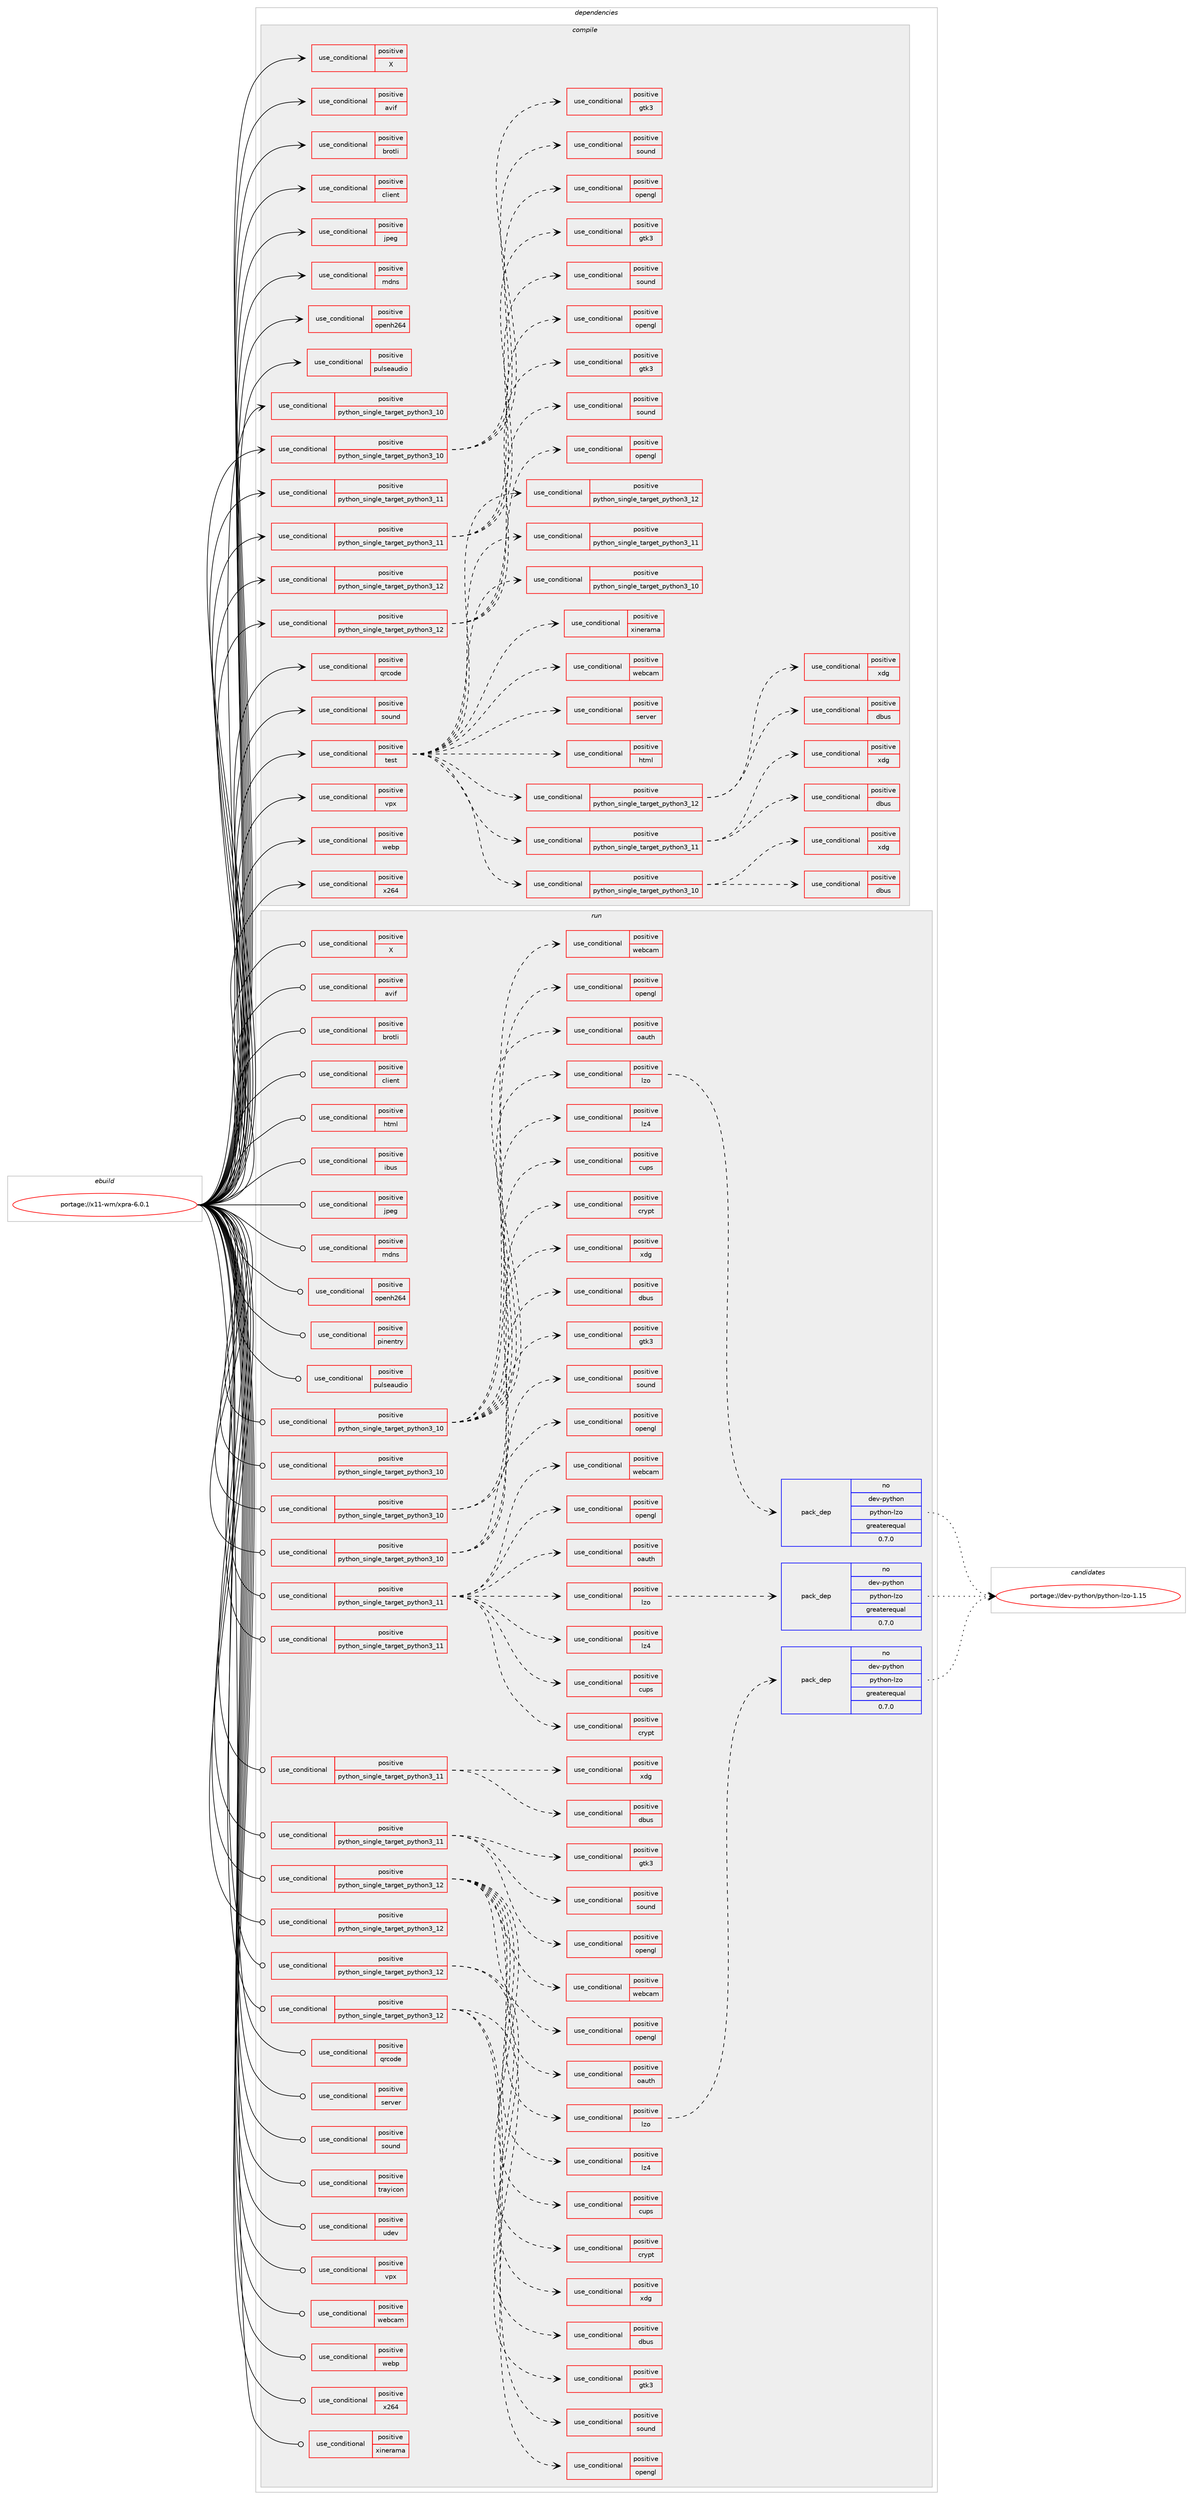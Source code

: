 digraph prolog {

# *************
# Graph options
# *************

newrank=true;
concentrate=true;
compound=true;
graph [rankdir=LR,fontname=Helvetica,fontsize=10,ranksep=1.5];#, ranksep=2.5, nodesep=0.2];
edge  [arrowhead=vee];
node  [fontname=Helvetica,fontsize=10];

# **********
# The ebuild
# **********

subgraph cluster_leftcol {
color=gray;
rank=same;
label=<<i>ebuild</i>>;
id [label="portage://x11-wm/xpra-6.0.1", color=red, width=4, href="../x11-wm/xpra-6.0.1.svg"];
}

# ****************
# The dependencies
# ****************

subgraph cluster_midcol {
color=gray;
label=<<i>dependencies</i>>;
subgraph cluster_compile {
fillcolor="#eeeeee";
style=filled;
label=<<i>compile</i>>;
subgraph cond121132 {
dependency233122 [label=<<TABLE BORDER="0" CELLBORDER="1" CELLSPACING="0" CELLPADDING="4"><TR><TD ROWSPAN="3" CELLPADDING="10">use_conditional</TD></TR><TR><TD>positive</TD></TR><TR><TD>X</TD></TR></TABLE>>, shape=none, color=red];
# *** BEGIN UNKNOWN DEPENDENCY TYPE (TODO) ***
# dependency233122 -> package_dependency(portage://x11-wm/xpra-6.0.1,install,no,x11-apps,xrandr,none,[,,],[],[])
# *** END UNKNOWN DEPENDENCY TYPE (TODO) ***

# *** BEGIN UNKNOWN DEPENDENCY TYPE (TODO) ***
# dependency233122 -> package_dependency(portage://x11-wm/xpra-6.0.1,install,no,x11-libs,libXcomposite,none,[,,],[],[])
# *** END UNKNOWN DEPENDENCY TYPE (TODO) ***

# *** BEGIN UNKNOWN DEPENDENCY TYPE (TODO) ***
# dependency233122 -> package_dependency(portage://x11-wm/xpra-6.0.1,install,no,x11-libs,libXdamage,none,[,,],[],[])
# *** END UNKNOWN DEPENDENCY TYPE (TODO) ***

# *** BEGIN UNKNOWN DEPENDENCY TYPE (TODO) ***
# dependency233122 -> package_dependency(portage://x11-wm/xpra-6.0.1,install,no,x11-libs,libXfixes,none,[,,],[],[])
# *** END UNKNOWN DEPENDENCY TYPE (TODO) ***

# *** BEGIN UNKNOWN DEPENDENCY TYPE (TODO) ***
# dependency233122 -> package_dependency(portage://x11-wm/xpra-6.0.1,install,no,x11-libs,libXrandr,none,[,,],[],[])
# *** END UNKNOWN DEPENDENCY TYPE (TODO) ***

# *** BEGIN UNKNOWN DEPENDENCY TYPE (TODO) ***
# dependency233122 -> package_dependency(portage://x11-wm/xpra-6.0.1,install,no,x11-libs,libXres,none,[,,],[],[])
# *** END UNKNOWN DEPENDENCY TYPE (TODO) ***

# *** BEGIN UNKNOWN DEPENDENCY TYPE (TODO) ***
# dependency233122 -> package_dependency(portage://x11-wm/xpra-6.0.1,install,no,x11-libs,libXtst,none,[,,],[],[])
# *** END UNKNOWN DEPENDENCY TYPE (TODO) ***

# *** BEGIN UNKNOWN DEPENDENCY TYPE (TODO) ***
# dependency233122 -> package_dependency(portage://x11-wm/xpra-6.0.1,install,no,x11-libs,libxkbfile,none,[,,],[],[])
# *** END UNKNOWN DEPENDENCY TYPE (TODO) ***

}
id:e -> dependency233122:w [weight=20,style="solid",arrowhead="vee"];
subgraph cond121133 {
dependency233123 [label=<<TABLE BORDER="0" CELLBORDER="1" CELLSPACING="0" CELLPADDING="4"><TR><TD ROWSPAN="3" CELLPADDING="10">use_conditional</TD></TR><TR><TD>positive</TD></TR><TR><TD>avif</TD></TR></TABLE>>, shape=none, color=red];
# *** BEGIN UNKNOWN DEPENDENCY TYPE (TODO) ***
# dependency233123 -> package_dependency(portage://x11-wm/xpra-6.0.1,install,no,media-libs,libavif,none,[,,],[],[])
# *** END UNKNOWN DEPENDENCY TYPE (TODO) ***

}
id:e -> dependency233123:w [weight=20,style="solid",arrowhead="vee"];
subgraph cond121134 {
dependency233124 [label=<<TABLE BORDER="0" CELLBORDER="1" CELLSPACING="0" CELLPADDING="4"><TR><TD ROWSPAN="3" CELLPADDING="10">use_conditional</TD></TR><TR><TD>positive</TD></TR><TR><TD>brotli</TD></TR></TABLE>>, shape=none, color=red];
# *** BEGIN UNKNOWN DEPENDENCY TYPE (TODO) ***
# dependency233124 -> package_dependency(portage://x11-wm/xpra-6.0.1,install,no,app-arch,brotli,none,[,,],[],[])
# *** END UNKNOWN DEPENDENCY TYPE (TODO) ***

}
id:e -> dependency233124:w [weight=20,style="solid",arrowhead="vee"];
subgraph cond121135 {
dependency233125 [label=<<TABLE BORDER="0" CELLBORDER="1" CELLSPACING="0" CELLPADDING="4"><TR><TD ROWSPAN="3" CELLPADDING="10">use_conditional</TD></TR><TR><TD>positive</TD></TR><TR><TD>client</TD></TR></TABLE>>, shape=none, color=red];
# *** BEGIN UNKNOWN DEPENDENCY TYPE (TODO) ***
# dependency233125 -> package_dependency(portage://x11-wm/xpra-6.0.1,install,no,x11-libs,gtk+,none,[,,],[slot(3)],[use(optenable(X),none),use(enable(introspection),none)])
# *** END UNKNOWN DEPENDENCY TYPE (TODO) ***

}
id:e -> dependency233125:w [weight=20,style="solid",arrowhead="vee"];
subgraph cond121136 {
dependency233126 [label=<<TABLE BORDER="0" CELLBORDER="1" CELLSPACING="0" CELLPADDING="4"><TR><TD ROWSPAN="3" CELLPADDING="10">use_conditional</TD></TR><TR><TD>positive</TD></TR><TR><TD>jpeg</TD></TR></TABLE>>, shape=none, color=red];
# *** BEGIN UNKNOWN DEPENDENCY TYPE (TODO) ***
# dependency233126 -> package_dependency(portage://x11-wm/xpra-6.0.1,install,no,media-libs,libjpeg-turbo,none,[,,],[],[])
# *** END UNKNOWN DEPENDENCY TYPE (TODO) ***

}
id:e -> dependency233126:w [weight=20,style="solid",arrowhead="vee"];
subgraph cond121137 {
dependency233127 [label=<<TABLE BORDER="0" CELLBORDER="1" CELLSPACING="0" CELLPADDING="4"><TR><TD ROWSPAN="3" CELLPADDING="10">use_conditional</TD></TR><TR><TD>positive</TD></TR><TR><TD>mdns</TD></TR></TABLE>>, shape=none, color=red];
# *** BEGIN UNKNOWN DEPENDENCY TYPE (TODO) ***
# dependency233127 -> package_dependency(portage://x11-wm/xpra-6.0.1,install,no,dev-libs,mdns,none,[,,],[],[])
# *** END UNKNOWN DEPENDENCY TYPE (TODO) ***

}
id:e -> dependency233127:w [weight=20,style="solid",arrowhead="vee"];
subgraph cond121138 {
dependency233128 [label=<<TABLE BORDER="0" CELLBORDER="1" CELLSPACING="0" CELLPADDING="4"><TR><TD ROWSPAN="3" CELLPADDING="10">use_conditional</TD></TR><TR><TD>positive</TD></TR><TR><TD>openh264</TD></TR></TABLE>>, shape=none, color=red];
# *** BEGIN UNKNOWN DEPENDENCY TYPE (TODO) ***
# dependency233128 -> package_dependency(portage://x11-wm/xpra-6.0.1,install,no,media-libs,openh264,none,[,,],any_same_slot,[])
# *** END UNKNOWN DEPENDENCY TYPE (TODO) ***

}
id:e -> dependency233128:w [weight=20,style="solid",arrowhead="vee"];
subgraph cond121139 {
dependency233129 [label=<<TABLE BORDER="0" CELLBORDER="1" CELLSPACING="0" CELLPADDING="4"><TR><TD ROWSPAN="3" CELLPADDING="10">use_conditional</TD></TR><TR><TD>positive</TD></TR><TR><TD>pulseaudio</TD></TR></TABLE>>, shape=none, color=red];
# *** BEGIN UNKNOWN DEPENDENCY TYPE (TODO) ***
# dependency233129 -> package_dependency(portage://x11-wm/xpra-6.0.1,install,no,media-plugins,gst-plugins-pulse,none,[,,],[slot(1.0)],[])
# *** END UNKNOWN DEPENDENCY TYPE (TODO) ***

# *** BEGIN UNKNOWN DEPENDENCY TYPE (TODO) ***
# dependency233129 -> package_dependency(portage://x11-wm/xpra-6.0.1,install,no,media-plugins,gst-plugins-opus,none,[,,],[],[])
# *** END UNKNOWN DEPENDENCY TYPE (TODO) ***

}
id:e -> dependency233129:w [weight=20,style="solid",arrowhead="vee"];
subgraph cond121140 {
dependency233130 [label=<<TABLE BORDER="0" CELLBORDER="1" CELLSPACING="0" CELLPADDING="4"><TR><TD ROWSPAN="3" CELLPADDING="10">use_conditional</TD></TR><TR><TD>positive</TD></TR><TR><TD>python_single_target_python3_10</TD></TR></TABLE>>, shape=none, color=red];
# *** BEGIN UNKNOWN DEPENDENCY TYPE (TODO) ***
# dependency233130 -> package_dependency(portage://x11-wm/xpra-6.0.1,install,no,dev-lang,python,none,[,,],[slot(3.10)],[])
# *** END UNKNOWN DEPENDENCY TYPE (TODO) ***

}
id:e -> dependency233130:w [weight=20,style="solid",arrowhead="vee"];
subgraph cond121141 {
dependency233131 [label=<<TABLE BORDER="0" CELLBORDER="1" CELLSPACING="0" CELLPADDING="4"><TR><TD ROWSPAN="3" CELLPADDING="10">use_conditional</TD></TR><TR><TD>positive</TD></TR><TR><TD>python_single_target_python3_10</TD></TR></TABLE>>, shape=none, color=red];
# *** BEGIN UNKNOWN DEPENDENCY TYPE (TODO) ***
# dependency233131 -> package_dependency(portage://x11-wm/xpra-6.0.1,install,no,dev-python,pygobject,none,[,,],[slot(3)],[use(enable(python_targets_python3_10),negative)])
# *** END UNKNOWN DEPENDENCY TYPE (TODO) ***

subgraph cond121142 {
dependency233132 [label=<<TABLE BORDER="0" CELLBORDER="1" CELLSPACING="0" CELLPADDING="4"><TR><TD ROWSPAN="3" CELLPADDING="10">use_conditional</TD></TR><TR><TD>positive</TD></TR><TR><TD>opengl</TD></TR></TABLE>>, shape=none, color=red];
# *** BEGIN UNKNOWN DEPENDENCY TYPE (TODO) ***
# dependency233132 -> package_dependency(portage://x11-wm/xpra-6.0.1,install,no,dev-python,pyopengl,none,[,,],[],[use(enable(python_targets_python3_10),negative)])
# *** END UNKNOWN DEPENDENCY TYPE (TODO) ***

}
dependency233131:e -> dependency233132:w [weight=20,style="dashed",arrowhead="vee"];
subgraph cond121143 {
dependency233133 [label=<<TABLE BORDER="0" CELLBORDER="1" CELLSPACING="0" CELLPADDING="4"><TR><TD ROWSPAN="3" CELLPADDING="10">use_conditional</TD></TR><TR><TD>positive</TD></TR><TR><TD>sound</TD></TR></TABLE>>, shape=none, color=red];
# *** BEGIN UNKNOWN DEPENDENCY TYPE (TODO) ***
# dependency233133 -> package_dependency(portage://x11-wm/xpra-6.0.1,install,no,dev-python,gst-python,none,[,,],[slot(1.0)],[use(enable(python_targets_python3_10),negative)])
# *** END UNKNOWN DEPENDENCY TYPE (TODO) ***

}
dependency233131:e -> dependency233133:w [weight=20,style="dashed",arrowhead="vee"];
subgraph cond121144 {
dependency233134 [label=<<TABLE BORDER="0" CELLBORDER="1" CELLSPACING="0" CELLPADDING="4"><TR><TD ROWSPAN="3" CELLPADDING="10">use_conditional</TD></TR><TR><TD>positive</TD></TR><TR><TD>gtk3</TD></TR></TABLE>>, shape=none, color=red];
# *** BEGIN UNKNOWN DEPENDENCY TYPE (TODO) ***
# dependency233134 -> package_dependency(portage://x11-wm/xpra-6.0.1,install,no,dev-python,pygobject,none,[,,],[slot(3)],[use(enable(cairo),none)])
# *** END UNKNOWN DEPENDENCY TYPE (TODO) ***

}
dependency233131:e -> dependency233134:w [weight=20,style="dashed",arrowhead="vee"];
}
id:e -> dependency233131:w [weight=20,style="solid",arrowhead="vee"];
subgraph cond121145 {
dependency233135 [label=<<TABLE BORDER="0" CELLBORDER="1" CELLSPACING="0" CELLPADDING="4"><TR><TD ROWSPAN="3" CELLPADDING="10">use_conditional</TD></TR><TR><TD>positive</TD></TR><TR><TD>python_single_target_python3_11</TD></TR></TABLE>>, shape=none, color=red];
# *** BEGIN UNKNOWN DEPENDENCY TYPE (TODO) ***
# dependency233135 -> package_dependency(portage://x11-wm/xpra-6.0.1,install,no,dev-lang,python,none,[,,],[slot(3.11)],[])
# *** END UNKNOWN DEPENDENCY TYPE (TODO) ***

}
id:e -> dependency233135:w [weight=20,style="solid",arrowhead="vee"];
subgraph cond121146 {
dependency233136 [label=<<TABLE BORDER="0" CELLBORDER="1" CELLSPACING="0" CELLPADDING="4"><TR><TD ROWSPAN="3" CELLPADDING="10">use_conditional</TD></TR><TR><TD>positive</TD></TR><TR><TD>python_single_target_python3_11</TD></TR></TABLE>>, shape=none, color=red];
# *** BEGIN UNKNOWN DEPENDENCY TYPE (TODO) ***
# dependency233136 -> package_dependency(portage://x11-wm/xpra-6.0.1,install,no,dev-python,pygobject,none,[,,],[slot(3)],[use(enable(python_targets_python3_11),negative)])
# *** END UNKNOWN DEPENDENCY TYPE (TODO) ***

subgraph cond121147 {
dependency233137 [label=<<TABLE BORDER="0" CELLBORDER="1" CELLSPACING="0" CELLPADDING="4"><TR><TD ROWSPAN="3" CELLPADDING="10">use_conditional</TD></TR><TR><TD>positive</TD></TR><TR><TD>opengl</TD></TR></TABLE>>, shape=none, color=red];
# *** BEGIN UNKNOWN DEPENDENCY TYPE (TODO) ***
# dependency233137 -> package_dependency(portage://x11-wm/xpra-6.0.1,install,no,dev-python,pyopengl,none,[,,],[],[use(enable(python_targets_python3_11),negative)])
# *** END UNKNOWN DEPENDENCY TYPE (TODO) ***

}
dependency233136:e -> dependency233137:w [weight=20,style="dashed",arrowhead="vee"];
subgraph cond121148 {
dependency233138 [label=<<TABLE BORDER="0" CELLBORDER="1" CELLSPACING="0" CELLPADDING="4"><TR><TD ROWSPAN="3" CELLPADDING="10">use_conditional</TD></TR><TR><TD>positive</TD></TR><TR><TD>sound</TD></TR></TABLE>>, shape=none, color=red];
# *** BEGIN UNKNOWN DEPENDENCY TYPE (TODO) ***
# dependency233138 -> package_dependency(portage://x11-wm/xpra-6.0.1,install,no,dev-python,gst-python,none,[,,],[slot(1.0)],[use(enable(python_targets_python3_11),negative)])
# *** END UNKNOWN DEPENDENCY TYPE (TODO) ***

}
dependency233136:e -> dependency233138:w [weight=20,style="dashed",arrowhead="vee"];
subgraph cond121149 {
dependency233139 [label=<<TABLE BORDER="0" CELLBORDER="1" CELLSPACING="0" CELLPADDING="4"><TR><TD ROWSPAN="3" CELLPADDING="10">use_conditional</TD></TR><TR><TD>positive</TD></TR><TR><TD>gtk3</TD></TR></TABLE>>, shape=none, color=red];
# *** BEGIN UNKNOWN DEPENDENCY TYPE (TODO) ***
# dependency233139 -> package_dependency(portage://x11-wm/xpra-6.0.1,install,no,dev-python,pygobject,none,[,,],[slot(3)],[use(enable(cairo),none)])
# *** END UNKNOWN DEPENDENCY TYPE (TODO) ***

}
dependency233136:e -> dependency233139:w [weight=20,style="dashed",arrowhead="vee"];
}
id:e -> dependency233136:w [weight=20,style="solid",arrowhead="vee"];
subgraph cond121150 {
dependency233140 [label=<<TABLE BORDER="0" CELLBORDER="1" CELLSPACING="0" CELLPADDING="4"><TR><TD ROWSPAN="3" CELLPADDING="10">use_conditional</TD></TR><TR><TD>positive</TD></TR><TR><TD>python_single_target_python3_12</TD></TR></TABLE>>, shape=none, color=red];
# *** BEGIN UNKNOWN DEPENDENCY TYPE (TODO) ***
# dependency233140 -> package_dependency(portage://x11-wm/xpra-6.0.1,install,no,dev-lang,python,none,[,,],[slot(3.12)],[])
# *** END UNKNOWN DEPENDENCY TYPE (TODO) ***

}
id:e -> dependency233140:w [weight=20,style="solid",arrowhead="vee"];
subgraph cond121151 {
dependency233141 [label=<<TABLE BORDER="0" CELLBORDER="1" CELLSPACING="0" CELLPADDING="4"><TR><TD ROWSPAN="3" CELLPADDING="10">use_conditional</TD></TR><TR><TD>positive</TD></TR><TR><TD>python_single_target_python3_12</TD></TR></TABLE>>, shape=none, color=red];
# *** BEGIN UNKNOWN DEPENDENCY TYPE (TODO) ***
# dependency233141 -> package_dependency(portage://x11-wm/xpra-6.0.1,install,no,dev-python,pygobject,none,[,,],[slot(3)],[use(enable(python_targets_python3_12),negative)])
# *** END UNKNOWN DEPENDENCY TYPE (TODO) ***

subgraph cond121152 {
dependency233142 [label=<<TABLE BORDER="0" CELLBORDER="1" CELLSPACING="0" CELLPADDING="4"><TR><TD ROWSPAN="3" CELLPADDING="10">use_conditional</TD></TR><TR><TD>positive</TD></TR><TR><TD>opengl</TD></TR></TABLE>>, shape=none, color=red];
# *** BEGIN UNKNOWN DEPENDENCY TYPE (TODO) ***
# dependency233142 -> package_dependency(portage://x11-wm/xpra-6.0.1,install,no,dev-python,pyopengl,none,[,,],[],[use(enable(python_targets_python3_12),negative)])
# *** END UNKNOWN DEPENDENCY TYPE (TODO) ***

}
dependency233141:e -> dependency233142:w [weight=20,style="dashed",arrowhead="vee"];
subgraph cond121153 {
dependency233143 [label=<<TABLE BORDER="0" CELLBORDER="1" CELLSPACING="0" CELLPADDING="4"><TR><TD ROWSPAN="3" CELLPADDING="10">use_conditional</TD></TR><TR><TD>positive</TD></TR><TR><TD>sound</TD></TR></TABLE>>, shape=none, color=red];
# *** BEGIN UNKNOWN DEPENDENCY TYPE (TODO) ***
# dependency233143 -> package_dependency(portage://x11-wm/xpra-6.0.1,install,no,dev-python,gst-python,none,[,,],[slot(1.0)],[use(enable(python_targets_python3_12),negative)])
# *** END UNKNOWN DEPENDENCY TYPE (TODO) ***

}
dependency233141:e -> dependency233143:w [weight=20,style="dashed",arrowhead="vee"];
subgraph cond121154 {
dependency233144 [label=<<TABLE BORDER="0" CELLBORDER="1" CELLSPACING="0" CELLPADDING="4"><TR><TD ROWSPAN="3" CELLPADDING="10">use_conditional</TD></TR><TR><TD>positive</TD></TR><TR><TD>gtk3</TD></TR></TABLE>>, shape=none, color=red];
# *** BEGIN UNKNOWN DEPENDENCY TYPE (TODO) ***
# dependency233144 -> package_dependency(portage://x11-wm/xpra-6.0.1,install,no,dev-python,pygobject,none,[,,],[slot(3)],[use(enable(cairo),none)])
# *** END UNKNOWN DEPENDENCY TYPE (TODO) ***

}
dependency233141:e -> dependency233144:w [weight=20,style="dashed",arrowhead="vee"];
}
id:e -> dependency233141:w [weight=20,style="solid",arrowhead="vee"];
subgraph cond121155 {
dependency233145 [label=<<TABLE BORDER="0" CELLBORDER="1" CELLSPACING="0" CELLPADDING="4"><TR><TD ROWSPAN="3" CELLPADDING="10">use_conditional</TD></TR><TR><TD>positive</TD></TR><TR><TD>qrcode</TD></TR></TABLE>>, shape=none, color=red];
# *** BEGIN UNKNOWN DEPENDENCY TYPE (TODO) ***
# dependency233145 -> package_dependency(portage://x11-wm/xpra-6.0.1,install,no,media-gfx,qrencode,none,[,,],[],[])
# *** END UNKNOWN DEPENDENCY TYPE (TODO) ***

}
id:e -> dependency233145:w [weight=20,style="solid",arrowhead="vee"];
subgraph cond121156 {
dependency233146 [label=<<TABLE BORDER="0" CELLBORDER="1" CELLSPACING="0" CELLPADDING="4"><TR><TD ROWSPAN="3" CELLPADDING="10">use_conditional</TD></TR><TR><TD>positive</TD></TR><TR><TD>sound</TD></TR></TABLE>>, shape=none, color=red];
# *** BEGIN UNKNOWN DEPENDENCY TYPE (TODO) ***
# dependency233146 -> package_dependency(portage://x11-wm/xpra-6.0.1,install,no,media-libs,gstreamer,none,[,,],[slot(1.0)],[])
# *** END UNKNOWN DEPENDENCY TYPE (TODO) ***

# *** BEGIN UNKNOWN DEPENDENCY TYPE (TODO) ***
# dependency233146 -> package_dependency(portage://x11-wm/xpra-6.0.1,install,no,media-libs,gst-plugins-base,none,[,,],[slot(1.0)],[])
# *** END UNKNOWN DEPENDENCY TYPE (TODO) ***

}
id:e -> dependency233146:w [weight=20,style="solid",arrowhead="vee"];
subgraph cond121157 {
dependency233147 [label=<<TABLE BORDER="0" CELLBORDER="1" CELLSPACING="0" CELLPADDING="4"><TR><TD ROWSPAN="3" CELLPADDING="10">use_conditional</TD></TR><TR><TD>positive</TD></TR><TR><TD>test</TD></TR></TABLE>>, shape=none, color=red];
subgraph cond121158 {
dependency233148 [label=<<TABLE BORDER="0" CELLBORDER="1" CELLSPACING="0" CELLPADDING="4"><TR><TD ROWSPAN="3" CELLPADDING="10">use_conditional</TD></TR><TR><TD>positive</TD></TR><TR><TD>python_single_target_python3_10</TD></TR></TABLE>>, shape=none, color=red];
# *** BEGIN UNKNOWN DEPENDENCY TYPE (TODO) ***
# dependency233148 -> package_dependency(portage://x11-wm/xpra-6.0.1,install,no,dev-python,netifaces,none,[,,],[],[use(enable(python_targets_python3_10),negative)])
# *** END UNKNOWN DEPENDENCY TYPE (TODO) ***

# *** BEGIN UNKNOWN DEPENDENCY TYPE (TODO) ***
# dependency233148 -> package_dependency(portage://x11-wm/xpra-6.0.1,install,no,dev-python,pillow,none,[,,],[],[use(optenable(jpeg),none),use(optenable(webp),none),use(enable(python_targets_python3_10),negative)])
# *** END UNKNOWN DEPENDENCY TYPE (TODO) ***

# *** BEGIN UNKNOWN DEPENDENCY TYPE (TODO) ***
# dependency233148 -> package_dependency(portage://x11-wm/xpra-6.0.1,install,no,dev-python,rencode,none,[,,],[],[use(enable(python_targets_python3_10),negative)])
# *** END UNKNOWN DEPENDENCY TYPE (TODO) ***

subgraph cond121159 {
dependency233149 [label=<<TABLE BORDER="0" CELLBORDER="1" CELLSPACING="0" CELLPADDING="4"><TR><TD ROWSPAN="3" CELLPADDING="10">use_conditional</TD></TR><TR><TD>positive</TD></TR><TR><TD>dbus</TD></TR></TABLE>>, shape=none, color=red];
# *** BEGIN UNKNOWN DEPENDENCY TYPE (TODO) ***
# dependency233149 -> package_dependency(portage://x11-wm/xpra-6.0.1,install,no,dev-python,dbus-python,none,[,,],[],[use(enable(python_targets_python3_10),negative)])
# *** END UNKNOWN DEPENDENCY TYPE (TODO) ***

}
dependency233148:e -> dependency233149:w [weight=20,style="dashed",arrowhead="vee"];
subgraph cond121160 {
dependency233150 [label=<<TABLE BORDER="0" CELLBORDER="1" CELLSPACING="0" CELLPADDING="4"><TR><TD ROWSPAN="3" CELLPADDING="10">use_conditional</TD></TR><TR><TD>positive</TD></TR><TR><TD>xdg</TD></TR></TABLE>>, shape=none, color=red];
# *** BEGIN UNKNOWN DEPENDENCY TYPE (TODO) ***
# dependency233150 -> package_dependency(portage://x11-wm/xpra-6.0.1,install,no,dev-python,pyxdg,none,[,,],[],[use(enable(python_targets_python3_10),negative)])
# *** END UNKNOWN DEPENDENCY TYPE (TODO) ***

}
dependency233148:e -> dependency233150:w [weight=20,style="dashed",arrowhead="vee"];
}
dependency233147:e -> dependency233148:w [weight=20,style="dashed",arrowhead="vee"];
subgraph cond121161 {
dependency233151 [label=<<TABLE BORDER="0" CELLBORDER="1" CELLSPACING="0" CELLPADDING="4"><TR><TD ROWSPAN="3" CELLPADDING="10">use_conditional</TD></TR><TR><TD>positive</TD></TR><TR><TD>python_single_target_python3_11</TD></TR></TABLE>>, shape=none, color=red];
# *** BEGIN UNKNOWN DEPENDENCY TYPE (TODO) ***
# dependency233151 -> package_dependency(portage://x11-wm/xpra-6.0.1,install,no,dev-python,netifaces,none,[,,],[],[use(enable(python_targets_python3_11),negative)])
# *** END UNKNOWN DEPENDENCY TYPE (TODO) ***

# *** BEGIN UNKNOWN DEPENDENCY TYPE (TODO) ***
# dependency233151 -> package_dependency(portage://x11-wm/xpra-6.0.1,install,no,dev-python,pillow,none,[,,],[],[use(optenable(jpeg),none),use(optenable(webp),none),use(enable(python_targets_python3_11),negative)])
# *** END UNKNOWN DEPENDENCY TYPE (TODO) ***

# *** BEGIN UNKNOWN DEPENDENCY TYPE (TODO) ***
# dependency233151 -> package_dependency(portage://x11-wm/xpra-6.0.1,install,no,dev-python,rencode,none,[,,],[],[use(enable(python_targets_python3_11),negative)])
# *** END UNKNOWN DEPENDENCY TYPE (TODO) ***

subgraph cond121162 {
dependency233152 [label=<<TABLE BORDER="0" CELLBORDER="1" CELLSPACING="0" CELLPADDING="4"><TR><TD ROWSPAN="3" CELLPADDING="10">use_conditional</TD></TR><TR><TD>positive</TD></TR><TR><TD>dbus</TD></TR></TABLE>>, shape=none, color=red];
# *** BEGIN UNKNOWN DEPENDENCY TYPE (TODO) ***
# dependency233152 -> package_dependency(portage://x11-wm/xpra-6.0.1,install,no,dev-python,dbus-python,none,[,,],[],[use(enable(python_targets_python3_11),negative)])
# *** END UNKNOWN DEPENDENCY TYPE (TODO) ***

}
dependency233151:e -> dependency233152:w [weight=20,style="dashed",arrowhead="vee"];
subgraph cond121163 {
dependency233153 [label=<<TABLE BORDER="0" CELLBORDER="1" CELLSPACING="0" CELLPADDING="4"><TR><TD ROWSPAN="3" CELLPADDING="10">use_conditional</TD></TR><TR><TD>positive</TD></TR><TR><TD>xdg</TD></TR></TABLE>>, shape=none, color=red];
# *** BEGIN UNKNOWN DEPENDENCY TYPE (TODO) ***
# dependency233153 -> package_dependency(portage://x11-wm/xpra-6.0.1,install,no,dev-python,pyxdg,none,[,,],[],[use(enable(python_targets_python3_11),negative)])
# *** END UNKNOWN DEPENDENCY TYPE (TODO) ***

}
dependency233151:e -> dependency233153:w [weight=20,style="dashed",arrowhead="vee"];
}
dependency233147:e -> dependency233151:w [weight=20,style="dashed",arrowhead="vee"];
subgraph cond121164 {
dependency233154 [label=<<TABLE BORDER="0" CELLBORDER="1" CELLSPACING="0" CELLPADDING="4"><TR><TD ROWSPAN="3" CELLPADDING="10">use_conditional</TD></TR><TR><TD>positive</TD></TR><TR><TD>python_single_target_python3_12</TD></TR></TABLE>>, shape=none, color=red];
# *** BEGIN UNKNOWN DEPENDENCY TYPE (TODO) ***
# dependency233154 -> package_dependency(portage://x11-wm/xpra-6.0.1,install,no,dev-python,netifaces,none,[,,],[],[use(enable(python_targets_python3_12),negative)])
# *** END UNKNOWN DEPENDENCY TYPE (TODO) ***

# *** BEGIN UNKNOWN DEPENDENCY TYPE (TODO) ***
# dependency233154 -> package_dependency(portage://x11-wm/xpra-6.0.1,install,no,dev-python,pillow,none,[,,],[],[use(optenable(jpeg),none),use(optenable(webp),none),use(enable(python_targets_python3_12),negative)])
# *** END UNKNOWN DEPENDENCY TYPE (TODO) ***

# *** BEGIN UNKNOWN DEPENDENCY TYPE (TODO) ***
# dependency233154 -> package_dependency(portage://x11-wm/xpra-6.0.1,install,no,dev-python,rencode,none,[,,],[],[use(enable(python_targets_python3_12),negative)])
# *** END UNKNOWN DEPENDENCY TYPE (TODO) ***

subgraph cond121165 {
dependency233155 [label=<<TABLE BORDER="0" CELLBORDER="1" CELLSPACING="0" CELLPADDING="4"><TR><TD ROWSPAN="3" CELLPADDING="10">use_conditional</TD></TR><TR><TD>positive</TD></TR><TR><TD>dbus</TD></TR></TABLE>>, shape=none, color=red];
# *** BEGIN UNKNOWN DEPENDENCY TYPE (TODO) ***
# dependency233155 -> package_dependency(portage://x11-wm/xpra-6.0.1,install,no,dev-python,dbus-python,none,[,,],[],[use(enable(python_targets_python3_12),negative)])
# *** END UNKNOWN DEPENDENCY TYPE (TODO) ***

}
dependency233154:e -> dependency233155:w [weight=20,style="dashed",arrowhead="vee"];
subgraph cond121166 {
dependency233156 [label=<<TABLE BORDER="0" CELLBORDER="1" CELLSPACING="0" CELLPADDING="4"><TR><TD ROWSPAN="3" CELLPADDING="10">use_conditional</TD></TR><TR><TD>positive</TD></TR><TR><TD>xdg</TD></TR></TABLE>>, shape=none, color=red];
# *** BEGIN UNKNOWN DEPENDENCY TYPE (TODO) ***
# dependency233156 -> package_dependency(portage://x11-wm/xpra-6.0.1,install,no,dev-python,pyxdg,none,[,,],[],[use(enable(python_targets_python3_12),negative)])
# *** END UNKNOWN DEPENDENCY TYPE (TODO) ***

}
dependency233154:e -> dependency233156:w [weight=20,style="dashed",arrowhead="vee"];
}
dependency233147:e -> dependency233154:w [weight=20,style="dashed",arrowhead="vee"];
subgraph cond121167 {
dependency233157 [label=<<TABLE BORDER="0" CELLBORDER="1" CELLSPACING="0" CELLPADDING="4"><TR><TD ROWSPAN="3" CELLPADDING="10">use_conditional</TD></TR><TR><TD>positive</TD></TR><TR><TD>html</TD></TR></TABLE>>, shape=none, color=red];
# *** BEGIN UNKNOWN DEPENDENCY TYPE (TODO) ***
# dependency233157 -> package_dependency(portage://x11-wm/xpra-6.0.1,install,no,www-apps,xpra-html5,none,[,,],[],[])
# *** END UNKNOWN DEPENDENCY TYPE (TODO) ***

}
dependency233147:e -> dependency233157:w [weight=20,style="dashed",arrowhead="vee"];
subgraph cond121168 {
dependency233158 [label=<<TABLE BORDER="0" CELLBORDER="1" CELLSPACING="0" CELLPADDING="4"><TR><TD ROWSPAN="3" CELLPADDING="10">use_conditional</TD></TR><TR><TD>positive</TD></TR><TR><TD>server</TD></TR></TABLE>>, shape=none, color=red];
# *** BEGIN UNKNOWN DEPENDENCY TYPE (TODO) ***
# dependency233158 -> package_dependency(portage://x11-wm/xpra-6.0.1,install,no,x11-base,xorg-server,none,[,,],[],[use(disable(minimal),none),use(enable(xvfb),none)])
# *** END UNKNOWN DEPENDENCY TYPE (TODO) ***

# *** BEGIN UNKNOWN DEPENDENCY TYPE (TODO) ***
# dependency233158 -> package_dependency(portage://x11-wm/xpra-6.0.1,install,no,x11-drivers,xf86-input-void,none,[,,],[],[])
# *** END UNKNOWN DEPENDENCY TYPE (TODO) ***

}
dependency233147:e -> dependency233158:w [weight=20,style="dashed",arrowhead="vee"];
subgraph cond121169 {
dependency233159 [label=<<TABLE BORDER="0" CELLBORDER="1" CELLSPACING="0" CELLPADDING="4"><TR><TD ROWSPAN="3" CELLPADDING="10">use_conditional</TD></TR><TR><TD>positive</TD></TR><TR><TD>webcam</TD></TR></TABLE>>, shape=none, color=red];
# *** BEGIN UNKNOWN DEPENDENCY TYPE (TODO) ***
# dependency233159 -> package_dependency(portage://x11-wm/xpra-6.0.1,install,no,media-video,v4l2loopback,none,[,,],[],[])
# *** END UNKNOWN DEPENDENCY TYPE (TODO) ***

}
dependency233147:e -> dependency233159:w [weight=20,style="dashed",arrowhead="vee"];
subgraph cond121170 {
dependency233160 [label=<<TABLE BORDER="0" CELLBORDER="1" CELLSPACING="0" CELLPADDING="4"><TR><TD ROWSPAN="3" CELLPADDING="10">use_conditional</TD></TR><TR><TD>positive</TD></TR><TR><TD>xinerama</TD></TR></TABLE>>, shape=none, color=red];
# *** BEGIN UNKNOWN DEPENDENCY TYPE (TODO) ***
# dependency233160 -> package_dependency(portage://x11-wm/xpra-6.0.1,install,no,x11-libs,libfakeXinerama,none,[,,],[],[])
# *** END UNKNOWN DEPENDENCY TYPE (TODO) ***

}
dependency233147:e -> dependency233160:w [weight=20,style="dashed",arrowhead="vee"];
subgraph cond121171 {
dependency233161 [label=<<TABLE BORDER="0" CELLBORDER="1" CELLSPACING="0" CELLPADDING="4"><TR><TD ROWSPAN="3" CELLPADDING="10">use_conditional</TD></TR><TR><TD>positive</TD></TR><TR><TD>python_single_target_python3_10</TD></TR></TABLE>>, shape=none, color=red];
# *** BEGIN UNKNOWN DEPENDENCY TYPE (TODO) ***
# dependency233161 -> package_dependency(portage://x11-wm/xpra-6.0.1,install,no,dev-python,paramiko,none,[,,],[],[use(enable(python_targets_python3_10),negative)])
# *** END UNKNOWN DEPENDENCY TYPE (TODO) ***

}
dependency233147:e -> dependency233161:w [weight=20,style="dashed",arrowhead="vee"];
subgraph cond121172 {
dependency233162 [label=<<TABLE BORDER="0" CELLBORDER="1" CELLSPACING="0" CELLPADDING="4"><TR><TD ROWSPAN="3" CELLPADDING="10">use_conditional</TD></TR><TR><TD>positive</TD></TR><TR><TD>python_single_target_python3_11</TD></TR></TABLE>>, shape=none, color=red];
# *** BEGIN UNKNOWN DEPENDENCY TYPE (TODO) ***
# dependency233162 -> package_dependency(portage://x11-wm/xpra-6.0.1,install,no,dev-python,paramiko,none,[,,],[],[use(enable(python_targets_python3_11),negative)])
# *** END UNKNOWN DEPENDENCY TYPE (TODO) ***

}
dependency233147:e -> dependency233162:w [weight=20,style="dashed",arrowhead="vee"];
subgraph cond121173 {
dependency233163 [label=<<TABLE BORDER="0" CELLBORDER="1" CELLSPACING="0" CELLPADDING="4"><TR><TD ROWSPAN="3" CELLPADDING="10">use_conditional</TD></TR><TR><TD>positive</TD></TR><TR><TD>python_single_target_python3_12</TD></TR></TABLE>>, shape=none, color=red];
# *** BEGIN UNKNOWN DEPENDENCY TYPE (TODO) ***
# dependency233163 -> package_dependency(portage://x11-wm/xpra-6.0.1,install,no,dev-python,paramiko,none,[,,],[],[use(enable(python_targets_python3_12),negative)])
# *** END UNKNOWN DEPENDENCY TYPE (TODO) ***

}
dependency233147:e -> dependency233163:w [weight=20,style="dashed",arrowhead="vee"];
}
id:e -> dependency233147:w [weight=20,style="solid",arrowhead="vee"];
subgraph cond121174 {
dependency233164 [label=<<TABLE BORDER="0" CELLBORDER="1" CELLSPACING="0" CELLPADDING="4"><TR><TD ROWSPAN="3" CELLPADDING="10">use_conditional</TD></TR><TR><TD>positive</TD></TR><TR><TD>vpx</TD></TR></TABLE>>, shape=none, color=red];
# *** BEGIN UNKNOWN DEPENDENCY TYPE (TODO) ***
# dependency233164 -> package_dependency(portage://x11-wm/xpra-6.0.1,install,no,media-libs,libvpx,none,[,,],[],[])
# *** END UNKNOWN DEPENDENCY TYPE (TODO) ***

}
id:e -> dependency233164:w [weight=20,style="solid",arrowhead="vee"];
subgraph cond121175 {
dependency233165 [label=<<TABLE BORDER="0" CELLBORDER="1" CELLSPACING="0" CELLPADDING="4"><TR><TD ROWSPAN="3" CELLPADDING="10">use_conditional</TD></TR><TR><TD>positive</TD></TR><TR><TD>webp</TD></TR></TABLE>>, shape=none, color=red];
# *** BEGIN UNKNOWN DEPENDENCY TYPE (TODO) ***
# dependency233165 -> package_dependency(portage://x11-wm/xpra-6.0.1,install,no,media-libs,libwebp,none,[,,],[],[])
# *** END UNKNOWN DEPENDENCY TYPE (TODO) ***

}
id:e -> dependency233165:w [weight=20,style="solid",arrowhead="vee"];
subgraph cond121176 {
dependency233166 [label=<<TABLE BORDER="0" CELLBORDER="1" CELLSPACING="0" CELLPADDING="4"><TR><TD ROWSPAN="3" CELLPADDING="10">use_conditional</TD></TR><TR><TD>positive</TD></TR><TR><TD>x264</TD></TR></TABLE>>, shape=none, color=red];
# *** BEGIN UNKNOWN DEPENDENCY TYPE (TODO) ***
# dependency233166 -> package_dependency(portage://x11-wm/xpra-6.0.1,install,no,media-libs,x264,none,[,,],[],[])
# *** END UNKNOWN DEPENDENCY TYPE (TODO) ***

}
id:e -> dependency233166:w [weight=20,style="solid",arrowhead="vee"];
# *** BEGIN UNKNOWN DEPENDENCY TYPE (TODO) ***
# id -> package_dependency(portage://x11-wm/xpra-6.0.1,install,no,dev-libs,xxhash,none,[,,],[],[])
# *** END UNKNOWN DEPENDENCY TYPE (TODO) ***

}
subgraph cluster_compileandrun {
fillcolor="#eeeeee";
style=filled;
label=<<i>compile and run</i>>;
}
subgraph cluster_run {
fillcolor="#eeeeee";
style=filled;
label=<<i>run</i>>;
subgraph cond121177 {
dependency233167 [label=<<TABLE BORDER="0" CELLBORDER="1" CELLSPACING="0" CELLPADDING="4"><TR><TD ROWSPAN="3" CELLPADDING="10">use_conditional</TD></TR><TR><TD>positive</TD></TR><TR><TD>X</TD></TR></TABLE>>, shape=none, color=red];
# *** BEGIN UNKNOWN DEPENDENCY TYPE (TODO) ***
# dependency233167 -> package_dependency(portage://x11-wm/xpra-6.0.1,run,no,x11-apps,xrandr,none,[,,],[],[])
# *** END UNKNOWN DEPENDENCY TYPE (TODO) ***

# *** BEGIN UNKNOWN DEPENDENCY TYPE (TODO) ***
# dependency233167 -> package_dependency(portage://x11-wm/xpra-6.0.1,run,no,x11-libs,libXcomposite,none,[,,],[],[])
# *** END UNKNOWN DEPENDENCY TYPE (TODO) ***

# *** BEGIN UNKNOWN DEPENDENCY TYPE (TODO) ***
# dependency233167 -> package_dependency(portage://x11-wm/xpra-6.0.1,run,no,x11-libs,libXdamage,none,[,,],[],[])
# *** END UNKNOWN DEPENDENCY TYPE (TODO) ***

# *** BEGIN UNKNOWN DEPENDENCY TYPE (TODO) ***
# dependency233167 -> package_dependency(portage://x11-wm/xpra-6.0.1,run,no,x11-libs,libXfixes,none,[,,],[],[])
# *** END UNKNOWN DEPENDENCY TYPE (TODO) ***

# *** BEGIN UNKNOWN DEPENDENCY TYPE (TODO) ***
# dependency233167 -> package_dependency(portage://x11-wm/xpra-6.0.1,run,no,x11-libs,libXrandr,none,[,,],[],[])
# *** END UNKNOWN DEPENDENCY TYPE (TODO) ***

# *** BEGIN UNKNOWN DEPENDENCY TYPE (TODO) ***
# dependency233167 -> package_dependency(portage://x11-wm/xpra-6.0.1,run,no,x11-libs,libXres,none,[,,],[],[])
# *** END UNKNOWN DEPENDENCY TYPE (TODO) ***

# *** BEGIN UNKNOWN DEPENDENCY TYPE (TODO) ***
# dependency233167 -> package_dependency(portage://x11-wm/xpra-6.0.1,run,no,x11-libs,libXtst,none,[,,],[],[])
# *** END UNKNOWN DEPENDENCY TYPE (TODO) ***

# *** BEGIN UNKNOWN DEPENDENCY TYPE (TODO) ***
# dependency233167 -> package_dependency(portage://x11-wm/xpra-6.0.1,run,no,x11-libs,libxkbfile,none,[,,],[],[])
# *** END UNKNOWN DEPENDENCY TYPE (TODO) ***

}
id:e -> dependency233167:w [weight=20,style="solid",arrowhead="odot"];
subgraph cond121178 {
dependency233168 [label=<<TABLE BORDER="0" CELLBORDER="1" CELLSPACING="0" CELLPADDING="4"><TR><TD ROWSPAN="3" CELLPADDING="10">use_conditional</TD></TR><TR><TD>positive</TD></TR><TR><TD>avif</TD></TR></TABLE>>, shape=none, color=red];
# *** BEGIN UNKNOWN DEPENDENCY TYPE (TODO) ***
# dependency233168 -> package_dependency(portage://x11-wm/xpra-6.0.1,run,no,media-libs,libavif,none,[,,],[],[])
# *** END UNKNOWN DEPENDENCY TYPE (TODO) ***

}
id:e -> dependency233168:w [weight=20,style="solid",arrowhead="odot"];
subgraph cond121179 {
dependency233169 [label=<<TABLE BORDER="0" CELLBORDER="1" CELLSPACING="0" CELLPADDING="4"><TR><TD ROWSPAN="3" CELLPADDING="10">use_conditional</TD></TR><TR><TD>positive</TD></TR><TR><TD>brotli</TD></TR></TABLE>>, shape=none, color=red];
# *** BEGIN UNKNOWN DEPENDENCY TYPE (TODO) ***
# dependency233169 -> package_dependency(portage://x11-wm/xpra-6.0.1,run,no,app-arch,brotli,none,[,,],[],[])
# *** END UNKNOWN DEPENDENCY TYPE (TODO) ***

}
id:e -> dependency233169:w [weight=20,style="solid",arrowhead="odot"];
subgraph cond121180 {
dependency233170 [label=<<TABLE BORDER="0" CELLBORDER="1" CELLSPACING="0" CELLPADDING="4"><TR><TD ROWSPAN="3" CELLPADDING="10">use_conditional</TD></TR><TR><TD>positive</TD></TR><TR><TD>client</TD></TR></TABLE>>, shape=none, color=red];
# *** BEGIN UNKNOWN DEPENDENCY TYPE (TODO) ***
# dependency233170 -> package_dependency(portage://x11-wm/xpra-6.0.1,run,no,x11-libs,gtk+,none,[,,],[slot(3)],[use(optenable(X),none),use(enable(introspection),none)])
# *** END UNKNOWN DEPENDENCY TYPE (TODO) ***

}
id:e -> dependency233170:w [weight=20,style="solid",arrowhead="odot"];
subgraph cond121181 {
dependency233171 [label=<<TABLE BORDER="0" CELLBORDER="1" CELLSPACING="0" CELLPADDING="4"><TR><TD ROWSPAN="3" CELLPADDING="10">use_conditional</TD></TR><TR><TD>positive</TD></TR><TR><TD>html</TD></TR></TABLE>>, shape=none, color=red];
# *** BEGIN UNKNOWN DEPENDENCY TYPE (TODO) ***
# dependency233171 -> package_dependency(portage://x11-wm/xpra-6.0.1,run,no,www-apps,xpra-html5,none,[,,],[],[])
# *** END UNKNOWN DEPENDENCY TYPE (TODO) ***

}
id:e -> dependency233171:w [weight=20,style="solid",arrowhead="odot"];
subgraph cond121182 {
dependency233172 [label=<<TABLE BORDER="0" CELLBORDER="1" CELLSPACING="0" CELLPADDING="4"><TR><TD ROWSPAN="3" CELLPADDING="10">use_conditional</TD></TR><TR><TD>positive</TD></TR><TR><TD>ibus</TD></TR></TABLE>>, shape=none, color=red];
# *** BEGIN UNKNOWN DEPENDENCY TYPE (TODO) ***
# dependency233172 -> package_dependency(portage://x11-wm/xpra-6.0.1,run,no,app-i18n,ibus,none,[,,],[],[])
# *** END UNKNOWN DEPENDENCY TYPE (TODO) ***

}
id:e -> dependency233172:w [weight=20,style="solid",arrowhead="odot"];
subgraph cond121183 {
dependency233173 [label=<<TABLE BORDER="0" CELLBORDER="1" CELLSPACING="0" CELLPADDING="4"><TR><TD ROWSPAN="3" CELLPADDING="10">use_conditional</TD></TR><TR><TD>positive</TD></TR><TR><TD>jpeg</TD></TR></TABLE>>, shape=none, color=red];
# *** BEGIN UNKNOWN DEPENDENCY TYPE (TODO) ***
# dependency233173 -> package_dependency(portage://x11-wm/xpra-6.0.1,run,no,media-libs,libjpeg-turbo,none,[,,],[],[])
# *** END UNKNOWN DEPENDENCY TYPE (TODO) ***

}
id:e -> dependency233173:w [weight=20,style="solid",arrowhead="odot"];
subgraph cond121184 {
dependency233174 [label=<<TABLE BORDER="0" CELLBORDER="1" CELLSPACING="0" CELLPADDING="4"><TR><TD ROWSPAN="3" CELLPADDING="10">use_conditional</TD></TR><TR><TD>positive</TD></TR><TR><TD>mdns</TD></TR></TABLE>>, shape=none, color=red];
# *** BEGIN UNKNOWN DEPENDENCY TYPE (TODO) ***
# dependency233174 -> package_dependency(portage://x11-wm/xpra-6.0.1,run,no,dev-libs,mdns,none,[,,],[],[])
# *** END UNKNOWN DEPENDENCY TYPE (TODO) ***

}
id:e -> dependency233174:w [weight=20,style="solid",arrowhead="odot"];
subgraph cond121185 {
dependency233175 [label=<<TABLE BORDER="0" CELLBORDER="1" CELLSPACING="0" CELLPADDING="4"><TR><TD ROWSPAN="3" CELLPADDING="10">use_conditional</TD></TR><TR><TD>positive</TD></TR><TR><TD>openh264</TD></TR></TABLE>>, shape=none, color=red];
# *** BEGIN UNKNOWN DEPENDENCY TYPE (TODO) ***
# dependency233175 -> package_dependency(portage://x11-wm/xpra-6.0.1,run,no,media-libs,openh264,none,[,,],any_same_slot,[])
# *** END UNKNOWN DEPENDENCY TYPE (TODO) ***

}
id:e -> dependency233175:w [weight=20,style="solid",arrowhead="odot"];
subgraph cond121186 {
dependency233176 [label=<<TABLE BORDER="0" CELLBORDER="1" CELLSPACING="0" CELLPADDING="4"><TR><TD ROWSPAN="3" CELLPADDING="10">use_conditional</TD></TR><TR><TD>positive</TD></TR><TR><TD>pinentry</TD></TR></TABLE>>, shape=none, color=red];
# *** BEGIN UNKNOWN DEPENDENCY TYPE (TODO) ***
# dependency233176 -> package_dependency(portage://x11-wm/xpra-6.0.1,run,no,app-crypt,pinentry,none,[,,],[],[])
# *** END UNKNOWN DEPENDENCY TYPE (TODO) ***

}
id:e -> dependency233176:w [weight=20,style="solid",arrowhead="odot"];
subgraph cond121187 {
dependency233177 [label=<<TABLE BORDER="0" CELLBORDER="1" CELLSPACING="0" CELLPADDING="4"><TR><TD ROWSPAN="3" CELLPADDING="10">use_conditional</TD></TR><TR><TD>positive</TD></TR><TR><TD>pulseaudio</TD></TR></TABLE>>, shape=none, color=red];
# *** BEGIN UNKNOWN DEPENDENCY TYPE (TODO) ***
# dependency233177 -> package_dependency(portage://x11-wm/xpra-6.0.1,run,no,media-plugins,gst-plugins-pulse,none,[,,],[slot(1.0)],[])
# *** END UNKNOWN DEPENDENCY TYPE (TODO) ***

# *** BEGIN UNKNOWN DEPENDENCY TYPE (TODO) ***
# dependency233177 -> package_dependency(portage://x11-wm/xpra-6.0.1,run,no,media-plugins,gst-plugins-opus,none,[,,],[],[])
# *** END UNKNOWN DEPENDENCY TYPE (TODO) ***

}
id:e -> dependency233177:w [weight=20,style="solid",arrowhead="odot"];
subgraph cond121188 {
dependency233178 [label=<<TABLE BORDER="0" CELLBORDER="1" CELLSPACING="0" CELLPADDING="4"><TR><TD ROWSPAN="3" CELLPADDING="10">use_conditional</TD></TR><TR><TD>positive</TD></TR><TR><TD>python_single_target_python3_10</TD></TR></TABLE>>, shape=none, color=red];
subgraph cond121189 {
dependency233179 [label=<<TABLE BORDER="0" CELLBORDER="1" CELLSPACING="0" CELLPADDING="4"><TR><TD ROWSPAN="3" CELLPADDING="10">use_conditional</TD></TR><TR><TD>positive</TD></TR><TR><TD>crypt</TD></TR></TABLE>>, shape=none, color=red];
# *** BEGIN UNKNOWN DEPENDENCY TYPE (TODO) ***
# dependency233179 -> package_dependency(portage://x11-wm/xpra-6.0.1,run,no,dev-python,cryptography,none,[,,],[],[use(enable(python_targets_python3_10),negative)])
# *** END UNKNOWN DEPENDENCY TYPE (TODO) ***

}
dependency233178:e -> dependency233179:w [weight=20,style="dashed",arrowhead="vee"];
subgraph cond121190 {
dependency233180 [label=<<TABLE BORDER="0" CELLBORDER="1" CELLSPACING="0" CELLPADDING="4"><TR><TD ROWSPAN="3" CELLPADDING="10">use_conditional</TD></TR><TR><TD>positive</TD></TR><TR><TD>cups</TD></TR></TABLE>>, shape=none, color=red];
# *** BEGIN UNKNOWN DEPENDENCY TYPE (TODO) ***
# dependency233180 -> package_dependency(portage://x11-wm/xpra-6.0.1,run,no,dev-python,pycups,none,[,,],[],[use(enable(python_targets_python3_10),negative)])
# *** END UNKNOWN DEPENDENCY TYPE (TODO) ***

}
dependency233178:e -> dependency233180:w [weight=20,style="dashed",arrowhead="vee"];
subgraph cond121191 {
dependency233181 [label=<<TABLE BORDER="0" CELLBORDER="1" CELLSPACING="0" CELLPADDING="4"><TR><TD ROWSPAN="3" CELLPADDING="10">use_conditional</TD></TR><TR><TD>positive</TD></TR><TR><TD>lz4</TD></TR></TABLE>>, shape=none, color=red];
# *** BEGIN UNKNOWN DEPENDENCY TYPE (TODO) ***
# dependency233181 -> package_dependency(portage://x11-wm/xpra-6.0.1,run,no,dev-python,lz4,none,[,,],[],[use(enable(python_targets_python3_10),negative)])
# *** END UNKNOWN DEPENDENCY TYPE (TODO) ***

}
dependency233178:e -> dependency233181:w [weight=20,style="dashed",arrowhead="vee"];
subgraph cond121192 {
dependency233182 [label=<<TABLE BORDER="0" CELLBORDER="1" CELLSPACING="0" CELLPADDING="4"><TR><TD ROWSPAN="3" CELLPADDING="10">use_conditional</TD></TR><TR><TD>positive</TD></TR><TR><TD>lzo</TD></TR></TABLE>>, shape=none, color=red];
subgraph pack108624 {
dependency233183 [label=<<TABLE BORDER="0" CELLBORDER="1" CELLSPACING="0" CELLPADDING="4" WIDTH="220"><TR><TD ROWSPAN="6" CELLPADDING="30">pack_dep</TD></TR><TR><TD WIDTH="110">no</TD></TR><TR><TD>dev-python</TD></TR><TR><TD>python-lzo</TD></TR><TR><TD>greaterequal</TD></TR><TR><TD>0.7.0</TD></TR></TABLE>>, shape=none, color=blue];
}
dependency233182:e -> dependency233183:w [weight=20,style="dashed",arrowhead="vee"];
}
dependency233178:e -> dependency233182:w [weight=20,style="dashed",arrowhead="vee"];
subgraph cond121193 {
dependency233184 [label=<<TABLE BORDER="0" CELLBORDER="1" CELLSPACING="0" CELLPADDING="4"><TR><TD ROWSPAN="3" CELLPADDING="10">use_conditional</TD></TR><TR><TD>positive</TD></TR><TR><TD>oauth</TD></TR></TABLE>>, shape=none, color=red];
# *** BEGIN UNKNOWN DEPENDENCY TYPE (TODO) ***
# dependency233184 -> package_dependency(portage://x11-wm/xpra-6.0.1,run,no,dev-python,oauthlib,none,[,,],[],[use(enable(python_targets_python3_10),negative)])
# *** END UNKNOWN DEPENDENCY TYPE (TODO) ***

}
dependency233178:e -> dependency233184:w [weight=20,style="dashed",arrowhead="vee"];
subgraph cond121194 {
dependency233185 [label=<<TABLE BORDER="0" CELLBORDER="1" CELLSPACING="0" CELLPADDING="4"><TR><TD ROWSPAN="3" CELLPADDING="10">use_conditional</TD></TR><TR><TD>positive</TD></TR><TR><TD>opengl</TD></TR></TABLE>>, shape=none, color=red];
# *** BEGIN UNKNOWN DEPENDENCY TYPE (TODO) ***
# dependency233185 -> package_dependency(portage://x11-wm/xpra-6.0.1,run,no,dev-python,pyopengl_accelerate,none,[,,],[],[use(enable(python_targets_python3_10),negative)])
# *** END UNKNOWN DEPENDENCY TYPE (TODO) ***

}
dependency233178:e -> dependency233185:w [weight=20,style="dashed",arrowhead="vee"];
subgraph cond121195 {
dependency233186 [label=<<TABLE BORDER="0" CELLBORDER="1" CELLSPACING="0" CELLPADDING="4"><TR><TD ROWSPAN="3" CELLPADDING="10">use_conditional</TD></TR><TR><TD>positive</TD></TR><TR><TD>webcam</TD></TR></TABLE>>, shape=none, color=red];
# *** BEGIN UNKNOWN DEPENDENCY TYPE (TODO) ***
# dependency233186 -> package_dependency(portage://x11-wm/xpra-6.0.1,run,no,dev-python,numpy,none,[,,],[],[use(enable(python_targets_python3_10),negative)])
# *** END UNKNOWN DEPENDENCY TYPE (TODO) ***

# *** BEGIN UNKNOWN DEPENDENCY TYPE (TODO) ***
# dependency233186 -> package_dependency(portage://x11-wm/xpra-6.0.1,run,no,dev-python,pyinotify,none,[,,],[],[use(enable(python_targets_python3_10),negative)])
# *** END UNKNOWN DEPENDENCY TYPE (TODO) ***

# *** BEGIN UNKNOWN DEPENDENCY TYPE (TODO) ***
# dependency233186 -> package_dependency(portage://x11-wm/xpra-6.0.1,run,no,media-libs,opencv,none,[,,],[],[use(enable(python_targets_python3_10),negative),use(enable(python),none)])
# *** END UNKNOWN DEPENDENCY TYPE (TODO) ***

}
dependency233178:e -> dependency233186:w [weight=20,style="dashed",arrowhead="vee"];
}
id:e -> dependency233178:w [weight=20,style="solid",arrowhead="odot"];
subgraph cond121196 {
dependency233187 [label=<<TABLE BORDER="0" CELLBORDER="1" CELLSPACING="0" CELLPADDING="4"><TR><TD ROWSPAN="3" CELLPADDING="10">use_conditional</TD></TR><TR><TD>positive</TD></TR><TR><TD>python_single_target_python3_10</TD></TR></TABLE>>, shape=none, color=red];
# *** BEGIN UNKNOWN DEPENDENCY TYPE (TODO) ***
# dependency233187 -> package_dependency(portage://x11-wm/xpra-6.0.1,run,no,dev-lang,python,none,[,,],[slot(3.10)],[])
# *** END UNKNOWN DEPENDENCY TYPE (TODO) ***

}
id:e -> dependency233187:w [weight=20,style="solid",arrowhead="odot"];
subgraph cond121197 {
dependency233188 [label=<<TABLE BORDER="0" CELLBORDER="1" CELLSPACING="0" CELLPADDING="4"><TR><TD ROWSPAN="3" CELLPADDING="10">use_conditional</TD></TR><TR><TD>positive</TD></TR><TR><TD>python_single_target_python3_10</TD></TR></TABLE>>, shape=none, color=red];
# *** BEGIN UNKNOWN DEPENDENCY TYPE (TODO) ***
# dependency233188 -> package_dependency(portage://x11-wm/xpra-6.0.1,run,no,dev-python,netifaces,none,[,,],[],[use(enable(python_targets_python3_10),negative)])
# *** END UNKNOWN DEPENDENCY TYPE (TODO) ***

# *** BEGIN UNKNOWN DEPENDENCY TYPE (TODO) ***
# dependency233188 -> package_dependency(portage://x11-wm/xpra-6.0.1,run,no,dev-python,pillow,none,[,,],[],[use(optenable(jpeg),none),use(optenable(webp),none),use(enable(python_targets_python3_10),negative)])
# *** END UNKNOWN DEPENDENCY TYPE (TODO) ***

# *** BEGIN UNKNOWN DEPENDENCY TYPE (TODO) ***
# dependency233188 -> package_dependency(portage://x11-wm/xpra-6.0.1,run,no,dev-python,rencode,none,[,,],[],[use(enable(python_targets_python3_10),negative)])
# *** END UNKNOWN DEPENDENCY TYPE (TODO) ***

subgraph cond121198 {
dependency233189 [label=<<TABLE BORDER="0" CELLBORDER="1" CELLSPACING="0" CELLPADDING="4"><TR><TD ROWSPAN="3" CELLPADDING="10">use_conditional</TD></TR><TR><TD>positive</TD></TR><TR><TD>dbus</TD></TR></TABLE>>, shape=none, color=red];
# *** BEGIN UNKNOWN DEPENDENCY TYPE (TODO) ***
# dependency233189 -> package_dependency(portage://x11-wm/xpra-6.0.1,run,no,dev-python,dbus-python,none,[,,],[],[use(enable(python_targets_python3_10),negative)])
# *** END UNKNOWN DEPENDENCY TYPE (TODO) ***

}
dependency233188:e -> dependency233189:w [weight=20,style="dashed",arrowhead="vee"];
subgraph cond121199 {
dependency233190 [label=<<TABLE BORDER="0" CELLBORDER="1" CELLSPACING="0" CELLPADDING="4"><TR><TD ROWSPAN="3" CELLPADDING="10">use_conditional</TD></TR><TR><TD>positive</TD></TR><TR><TD>xdg</TD></TR></TABLE>>, shape=none, color=red];
# *** BEGIN UNKNOWN DEPENDENCY TYPE (TODO) ***
# dependency233190 -> package_dependency(portage://x11-wm/xpra-6.0.1,run,no,dev-python,pyxdg,none,[,,],[],[use(enable(python_targets_python3_10),negative)])
# *** END UNKNOWN DEPENDENCY TYPE (TODO) ***

}
dependency233188:e -> dependency233190:w [weight=20,style="dashed",arrowhead="vee"];
}
id:e -> dependency233188:w [weight=20,style="solid",arrowhead="odot"];
subgraph cond121200 {
dependency233191 [label=<<TABLE BORDER="0" CELLBORDER="1" CELLSPACING="0" CELLPADDING="4"><TR><TD ROWSPAN="3" CELLPADDING="10">use_conditional</TD></TR><TR><TD>positive</TD></TR><TR><TD>python_single_target_python3_10</TD></TR></TABLE>>, shape=none, color=red];
# *** BEGIN UNKNOWN DEPENDENCY TYPE (TODO) ***
# dependency233191 -> package_dependency(portage://x11-wm/xpra-6.0.1,run,no,dev-python,pygobject,none,[,,],[slot(3)],[use(enable(python_targets_python3_10),negative)])
# *** END UNKNOWN DEPENDENCY TYPE (TODO) ***

subgraph cond121201 {
dependency233192 [label=<<TABLE BORDER="0" CELLBORDER="1" CELLSPACING="0" CELLPADDING="4"><TR><TD ROWSPAN="3" CELLPADDING="10">use_conditional</TD></TR><TR><TD>positive</TD></TR><TR><TD>opengl</TD></TR></TABLE>>, shape=none, color=red];
# *** BEGIN UNKNOWN DEPENDENCY TYPE (TODO) ***
# dependency233192 -> package_dependency(portage://x11-wm/xpra-6.0.1,run,no,dev-python,pyopengl,none,[,,],[],[use(enable(python_targets_python3_10),negative)])
# *** END UNKNOWN DEPENDENCY TYPE (TODO) ***

}
dependency233191:e -> dependency233192:w [weight=20,style="dashed",arrowhead="vee"];
subgraph cond121202 {
dependency233193 [label=<<TABLE BORDER="0" CELLBORDER="1" CELLSPACING="0" CELLPADDING="4"><TR><TD ROWSPAN="3" CELLPADDING="10">use_conditional</TD></TR><TR><TD>positive</TD></TR><TR><TD>sound</TD></TR></TABLE>>, shape=none, color=red];
# *** BEGIN UNKNOWN DEPENDENCY TYPE (TODO) ***
# dependency233193 -> package_dependency(portage://x11-wm/xpra-6.0.1,run,no,dev-python,gst-python,none,[,,],[slot(1.0)],[use(enable(python_targets_python3_10),negative)])
# *** END UNKNOWN DEPENDENCY TYPE (TODO) ***

}
dependency233191:e -> dependency233193:w [weight=20,style="dashed",arrowhead="vee"];
subgraph cond121203 {
dependency233194 [label=<<TABLE BORDER="0" CELLBORDER="1" CELLSPACING="0" CELLPADDING="4"><TR><TD ROWSPAN="3" CELLPADDING="10">use_conditional</TD></TR><TR><TD>positive</TD></TR><TR><TD>gtk3</TD></TR></TABLE>>, shape=none, color=red];
# *** BEGIN UNKNOWN DEPENDENCY TYPE (TODO) ***
# dependency233194 -> package_dependency(portage://x11-wm/xpra-6.0.1,run,no,dev-python,pygobject,none,[,,],[slot(3)],[use(enable(cairo),none)])
# *** END UNKNOWN DEPENDENCY TYPE (TODO) ***

}
dependency233191:e -> dependency233194:w [weight=20,style="dashed",arrowhead="vee"];
}
id:e -> dependency233191:w [weight=20,style="solid",arrowhead="odot"];
subgraph cond121204 {
dependency233195 [label=<<TABLE BORDER="0" CELLBORDER="1" CELLSPACING="0" CELLPADDING="4"><TR><TD ROWSPAN="3" CELLPADDING="10">use_conditional</TD></TR><TR><TD>positive</TD></TR><TR><TD>python_single_target_python3_11</TD></TR></TABLE>>, shape=none, color=red];
subgraph cond121205 {
dependency233196 [label=<<TABLE BORDER="0" CELLBORDER="1" CELLSPACING="0" CELLPADDING="4"><TR><TD ROWSPAN="3" CELLPADDING="10">use_conditional</TD></TR><TR><TD>positive</TD></TR><TR><TD>crypt</TD></TR></TABLE>>, shape=none, color=red];
# *** BEGIN UNKNOWN DEPENDENCY TYPE (TODO) ***
# dependency233196 -> package_dependency(portage://x11-wm/xpra-6.0.1,run,no,dev-python,cryptography,none,[,,],[],[use(enable(python_targets_python3_11),negative)])
# *** END UNKNOWN DEPENDENCY TYPE (TODO) ***

}
dependency233195:e -> dependency233196:w [weight=20,style="dashed",arrowhead="vee"];
subgraph cond121206 {
dependency233197 [label=<<TABLE BORDER="0" CELLBORDER="1" CELLSPACING="0" CELLPADDING="4"><TR><TD ROWSPAN="3" CELLPADDING="10">use_conditional</TD></TR><TR><TD>positive</TD></TR><TR><TD>cups</TD></TR></TABLE>>, shape=none, color=red];
# *** BEGIN UNKNOWN DEPENDENCY TYPE (TODO) ***
# dependency233197 -> package_dependency(portage://x11-wm/xpra-6.0.1,run,no,dev-python,pycups,none,[,,],[],[use(enable(python_targets_python3_11),negative)])
# *** END UNKNOWN DEPENDENCY TYPE (TODO) ***

}
dependency233195:e -> dependency233197:w [weight=20,style="dashed",arrowhead="vee"];
subgraph cond121207 {
dependency233198 [label=<<TABLE BORDER="0" CELLBORDER="1" CELLSPACING="0" CELLPADDING="4"><TR><TD ROWSPAN="3" CELLPADDING="10">use_conditional</TD></TR><TR><TD>positive</TD></TR><TR><TD>lz4</TD></TR></TABLE>>, shape=none, color=red];
# *** BEGIN UNKNOWN DEPENDENCY TYPE (TODO) ***
# dependency233198 -> package_dependency(portage://x11-wm/xpra-6.0.1,run,no,dev-python,lz4,none,[,,],[],[use(enable(python_targets_python3_11),negative)])
# *** END UNKNOWN DEPENDENCY TYPE (TODO) ***

}
dependency233195:e -> dependency233198:w [weight=20,style="dashed",arrowhead="vee"];
subgraph cond121208 {
dependency233199 [label=<<TABLE BORDER="0" CELLBORDER="1" CELLSPACING="0" CELLPADDING="4"><TR><TD ROWSPAN="3" CELLPADDING="10">use_conditional</TD></TR><TR><TD>positive</TD></TR><TR><TD>lzo</TD></TR></TABLE>>, shape=none, color=red];
subgraph pack108625 {
dependency233200 [label=<<TABLE BORDER="0" CELLBORDER="1" CELLSPACING="0" CELLPADDING="4" WIDTH="220"><TR><TD ROWSPAN="6" CELLPADDING="30">pack_dep</TD></TR><TR><TD WIDTH="110">no</TD></TR><TR><TD>dev-python</TD></TR><TR><TD>python-lzo</TD></TR><TR><TD>greaterequal</TD></TR><TR><TD>0.7.0</TD></TR></TABLE>>, shape=none, color=blue];
}
dependency233199:e -> dependency233200:w [weight=20,style="dashed",arrowhead="vee"];
}
dependency233195:e -> dependency233199:w [weight=20,style="dashed",arrowhead="vee"];
subgraph cond121209 {
dependency233201 [label=<<TABLE BORDER="0" CELLBORDER="1" CELLSPACING="0" CELLPADDING="4"><TR><TD ROWSPAN="3" CELLPADDING="10">use_conditional</TD></TR><TR><TD>positive</TD></TR><TR><TD>oauth</TD></TR></TABLE>>, shape=none, color=red];
# *** BEGIN UNKNOWN DEPENDENCY TYPE (TODO) ***
# dependency233201 -> package_dependency(portage://x11-wm/xpra-6.0.1,run,no,dev-python,oauthlib,none,[,,],[],[use(enable(python_targets_python3_11),negative)])
# *** END UNKNOWN DEPENDENCY TYPE (TODO) ***

}
dependency233195:e -> dependency233201:w [weight=20,style="dashed",arrowhead="vee"];
subgraph cond121210 {
dependency233202 [label=<<TABLE BORDER="0" CELLBORDER="1" CELLSPACING="0" CELLPADDING="4"><TR><TD ROWSPAN="3" CELLPADDING="10">use_conditional</TD></TR><TR><TD>positive</TD></TR><TR><TD>opengl</TD></TR></TABLE>>, shape=none, color=red];
# *** BEGIN UNKNOWN DEPENDENCY TYPE (TODO) ***
# dependency233202 -> package_dependency(portage://x11-wm/xpra-6.0.1,run,no,dev-python,pyopengl_accelerate,none,[,,],[],[use(enable(python_targets_python3_11),negative)])
# *** END UNKNOWN DEPENDENCY TYPE (TODO) ***

}
dependency233195:e -> dependency233202:w [weight=20,style="dashed",arrowhead="vee"];
subgraph cond121211 {
dependency233203 [label=<<TABLE BORDER="0" CELLBORDER="1" CELLSPACING="0" CELLPADDING="4"><TR><TD ROWSPAN="3" CELLPADDING="10">use_conditional</TD></TR><TR><TD>positive</TD></TR><TR><TD>webcam</TD></TR></TABLE>>, shape=none, color=red];
# *** BEGIN UNKNOWN DEPENDENCY TYPE (TODO) ***
# dependency233203 -> package_dependency(portage://x11-wm/xpra-6.0.1,run,no,dev-python,numpy,none,[,,],[],[use(enable(python_targets_python3_11),negative)])
# *** END UNKNOWN DEPENDENCY TYPE (TODO) ***

# *** BEGIN UNKNOWN DEPENDENCY TYPE (TODO) ***
# dependency233203 -> package_dependency(portage://x11-wm/xpra-6.0.1,run,no,dev-python,pyinotify,none,[,,],[],[use(enable(python_targets_python3_11),negative)])
# *** END UNKNOWN DEPENDENCY TYPE (TODO) ***

# *** BEGIN UNKNOWN DEPENDENCY TYPE (TODO) ***
# dependency233203 -> package_dependency(portage://x11-wm/xpra-6.0.1,run,no,media-libs,opencv,none,[,,],[],[use(enable(python_targets_python3_11),negative),use(enable(python),none)])
# *** END UNKNOWN DEPENDENCY TYPE (TODO) ***

}
dependency233195:e -> dependency233203:w [weight=20,style="dashed",arrowhead="vee"];
}
id:e -> dependency233195:w [weight=20,style="solid",arrowhead="odot"];
subgraph cond121212 {
dependency233204 [label=<<TABLE BORDER="0" CELLBORDER="1" CELLSPACING="0" CELLPADDING="4"><TR><TD ROWSPAN="3" CELLPADDING="10">use_conditional</TD></TR><TR><TD>positive</TD></TR><TR><TD>python_single_target_python3_11</TD></TR></TABLE>>, shape=none, color=red];
# *** BEGIN UNKNOWN DEPENDENCY TYPE (TODO) ***
# dependency233204 -> package_dependency(portage://x11-wm/xpra-6.0.1,run,no,dev-lang,python,none,[,,],[slot(3.11)],[])
# *** END UNKNOWN DEPENDENCY TYPE (TODO) ***

}
id:e -> dependency233204:w [weight=20,style="solid",arrowhead="odot"];
subgraph cond121213 {
dependency233205 [label=<<TABLE BORDER="0" CELLBORDER="1" CELLSPACING="0" CELLPADDING="4"><TR><TD ROWSPAN="3" CELLPADDING="10">use_conditional</TD></TR><TR><TD>positive</TD></TR><TR><TD>python_single_target_python3_11</TD></TR></TABLE>>, shape=none, color=red];
# *** BEGIN UNKNOWN DEPENDENCY TYPE (TODO) ***
# dependency233205 -> package_dependency(portage://x11-wm/xpra-6.0.1,run,no,dev-python,netifaces,none,[,,],[],[use(enable(python_targets_python3_11),negative)])
# *** END UNKNOWN DEPENDENCY TYPE (TODO) ***

# *** BEGIN UNKNOWN DEPENDENCY TYPE (TODO) ***
# dependency233205 -> package_dependency(portage://x11-wm/xpra-6.0.1,run,no,dev-python,pillow,none,[,,],[],[use(optenable(jpeg),none),use(optenable(webp),none),use(enable(python_targets_python3_11),negative)])
# *** END UNKNOWN DEPENDENCY TYPE (TODO) ***

# *** BEGIN UNKNOWN DEPENDENCY TYPE (TODO) ***
# dependency233205 -> package_dependency(portage://x11-wm/xpra-6.0.1,run,no,dev-python,rencode,none,[,,],[],[use(enable(python_targets_python3_11),negative)])
# *** END UNKNOWN DEPENDENCY TYPE (TODO) ***

subgraph cond121214 {
dependency233206 [label=<<TABLE BORDER="0" CELLBORDER="1" CELLSPACING="0" CELLPADDING="4"><TR><TD ROWSPAN="3" CELLPADDING="10">use_conditional</TD></TR><TR><TD>positive</TD></TR><TR><TD>dbus</TD></TR></TABLE>>, shape=none, color=red];
# *** BEGIN UNKNOWN DEPENDENCY TYPE (TODO) ***
# dependency233206 -> package_dependency(portage://x11-wm/xpra-6.0.1,run,no,dev-python,dbus-python,none,[,,],[],[use(enable(python_targets_python3_11),negative)])
# *** END UNKNOWN DEPENDENCY TYPE (TODO) ***

}
dependency233205:e -> dependency233206:w [weight=20,style="dashed",arrowhead="vee"];
subgraph cond121215 {
dependency233207 [label=<<TABLE BORDER="0" CELLBORDER="1" CELLSPACING="0" CELLPADDING="4"><TR><TD ROWSPAN="3" CELLPADDING="10">use_conditional</TD></TR><TR><TD>positive</TD></TR><TR><TD>xdg</TD></TR></TABLE>>, shape=none, color=red];
# *** BEGIN UNKNOWN DEPENDENCY TYPE (TODO) ***
# dependency233207 -> package_dependency(portage://x11-wm/xpra-6.0.1,run,no,dev-python,pyxdg,none,[,,],[],[use(enable(python_targets_python3_11),negative)])
# *** END UNKNOWN DEPENDENCY TYPE (TODO) ***

}
dependency233205:e -> dependency233207:w [weight=20,style="dashed",arrowhead="vee"];
}
id:e -> dependency233205:w [weight=20,style="solid",arrowhead="odot"];
subgraph cond121216 {
dependency233208 [label=<<TABLE BORDER="0" CELLBORDER="1" CELLSPACING="0" CELLPADDING="4"><TR><TD ROWSPAN="3" CELLPADDING="10">use_conditional</TD></TR><TR><TD>positive</TD></TR><TR><TD>python_single_target_python3_11</TD></TR></TABLE>>, shape=none, color=red];
# *** BEGIN UNKNOWN DEPENDENCY TYPE (TODO) ***
# dependency233208 -> package_dependency(portage://x11-wm/xpra-6.0.1,run,no,dev-python,pygobject,none,[,,],[slot(3)],[use(enable(python_targets_python3_11),negative)])
# *** END UNKNOWN DEPENDENCY TYPE (TODO) ***

subgraph cond121217 {
dependency233209 [label=<<TABLE BORDER="0" CELLBORDER="1" CELLSPACING="0" CELLPADDING="4"><TR><TD ROWSPAN="3" CELLPADDING="10">use_conditional</TD></TR><TR><TD>positive</TD></TR><TR><TD>opengl</TD></TR></TABLE>>, shape=none, color=red];
# *** BEGIN UNKNOWN DEPENDENCY TYPE (TODO) ***
# dependency233209 -> package_dependency(portage://x11-wm/xpra-6.0.1,run,no,dev-python,pyopengl,none,[,,],[],[use(enable(python_targets_python3_11),negative)])
# *** END UNKNOWN DEPENDENCY TYPE (TODO) ***

}
dependency233208:e -> dependency233209:w [weight=20,style="dashed",arrowhead="vee"];
subgraph cond121218 {
dependency233210 [label=<<TABLE BORDER="0" CELLBORDER="1" CELLSPACING="0" CELLPADDING="4"><TR><TD ROWSPAN="3" CELLPADDING="10">use_conditional</TD></TR><TR><TD>positive</TD></TR><TR><TD>sound</TD></TR></TABLE>>, shape=none, color=red];
# *** BEGIN UNKNOWN DEPENDENCY TYPE (TODO) ***
# dependency233210 -> package_dependency(portage://x11-wm/xpra-6.0.1,run,no,dev-python,gst-python,none,[,,],[slot(1.0)],[use(enable(python_targets_python3_11),negative)])
# *** END UNKNOWN DEPENDENCY TYPE (TODO) ***

}
dependency233208:e -> dependency233210:w [weight=20,style="dashed",arrowhead="vee"];
subgraph cond121219 {
dependency233211 [label=<<TABLE BORDER="0" CELLBORDER="1" CELLSPACING="0" CELLPADDING="4"><TR><TD ROWSPAN="3" CELLPADDING="10">use_conditional</TD></TR><TR><TD>positive</TD></TR><TR><TD>gtk3</TD></TR></TABLE>>, shape=none, color=red];
# *** BEGIN UNKNOWN DEPENDENCY TYPE (TODO) ***
# dependency233211 -> package_dependency(portage://x11-wm/xpra-6.0.1,run,no,dev-python,pygobject,none,[,,],[slot(3)],[use(enable(cairo),none)])
# *** END UNKNOWN DEPENDENCY TYPE (TODO) ***

}
dependency233208:e -> dependency233211:w [weight=20,style="dashed",arrowhead="vee"];
}
id:e -> dependency233208:w [weight=20,style="solid",arrowhead="odot"];
subgraph cond121220 {
dependency233212 [label=<<TABLE BORDER="0" CELLBORDER="1" CELLSPACING="0" CELLPADDING="4"><TR><TD ROWSPAN="3" CELLPADDING="10">use_conditional</TD></TR><TR><TD>positive</TD></TR><TR><TD>python_single_target_python3_12</TD></TR></TABLE>>, shape=none, color=red];
subgraph cond121221 {
dependency233213 [label=<<TABLE BORDER="0" CELLBORDER="1" CELLSPACING="0" CELLPADDING="4"><TR><TD ROWSPAN="3" CELLPADDING="10">use_conditional</TD></TR><TR><TD>positive</TD></TR><TR><TD>crypt</TD></TR></TABLE>>, shape=none, color=red];
# *** BEGIN UNKNOWN DEPENDENCY TYPE (TODO) ***
# dependency233213 -> package_dependency(portage://x11-wm/xpra-6.0.1,run,no,dev-python,cryptography,none,[,,],[],[use(enable(python_targets_python3_12),negative)])
# *** END UNKNOWN DEPENDENCY TYPE (TODO) ***

}
dependency233212:e -> dependency233213:w [weight=20,style="dashed",arrowhead="vee"];
subgraph cond121222 {
dependency233214 [label=<<TABLE BORDER="0" CELLBORDER="1" CELLSPACING="0" CELLPADDING="4"><TR><TD ROWSPAN="3" CELLPADDING="10">use_conditional</TD></TR><TR><TD>positive</TD></TR><TR><TD>cups</TD></TR></TABLE>>, shape=none, color=red];
# *** BEGIN UNKNOWN DEPENDENCY TYPE (TODO) ***
# dependency233214 -> package_dependency(portage://x11-wm/xpra-6.0.1,run,no,dev-python,pycups,none,[,,],[],[use(enable(python_targets_python3_12),negative)])
# *** END UNKNOWN DEPENDENCY TYPE (TODO) ***

}
dependency233212:e -> dependency233214:w [weight=20,style="dashed",arrowhead="vee"];
subgraph cond121223 {
dependency233215 [label=<<TABLE BORDER="0" CELLBORDER="1" CELLSPACING="0" CELLPADDING="4"><TR><TD ROWSPAN="3" CELLPADDING="10">use_conditional</TD></TR><TR><TD>positive</TD></TR><TR><TD>lz4</TD></TR></TABLE>>, shape=none, color=red];
# *** BEGIN UNKNOWN DEPENDENCY TYPE (TODO) ***
# dependency233215 -> package_dependency(portage://x11-wm/xpra-6.0.1,run,no,dev-python,lz4,none,[,,],[],[use(enable(python_targets_python3_12),negative)])
# *** END UNKNOWN DEPENDENCY TYPE (TODO) ***

}
dependency233212:e -> dependency233215:w [weight=20,style="dashed",arrowhead="vee"];
subgraph cond121224 {
dependency233216 [label=<<TABLE BORDER="0" CELLBORDER="1" CELLSPACING="0" CELLPADDING="4"><TR><TD ROWSPAN="3" CELLPADDING="10">use_conditional</TD></TR><TR><TD>positive</TD></TR><TR><TD>lzo</TD></TR></TABLE>>, shape=none, color=red];
subgraph pack108626 {
dependency233217 [label=<<TABLE BORDER="0" CELLBORDER="1" CELLSPACING="0" CELLPADDING="4" WIDTH="220"><TR><TD ROWSPAN="6" CELLPADDING="30">pack_dep</TD></TR><TR><TD WIDTH="110">no</TD></TR><TR><TD>dev-python</TD></TR><TR><TD>python-lzo</TD></TR><TR><TD>greaterequal</TD></TR><TR><TD>0.7.0</TD></TR></TABLE>>, shape=none, color=blue];
}
dependency233216:e -> dependency233217:w [weight=20,style="dashed",arrowhead="vee"];
}
dependency233212:e -> dependency233216:w [weight=20,style="dashed",arrowhead="vee"];
subgraph cond121225 {
dependency233218 [label=<<TABLE BORDER="0" CELLBORDER="1" CELLSPACING="0" CELLPADDING="4"><TR><TD ROWSPAN="3" CELLPADDING="10">use_conditional</TD></TR><TR><TD>positive</TD></TR><TR><TD>oauth</TD></TR></TABLE>>, shape=none, color=red];
# *** BEGIN UNKNOWN DEPENDENCY TYPE (TODO) ***
# dependency233218 -> package_dependency(portage://x11-wm/xpra-6.0.1,run,no,dev-python,oauthlib,none,[,,],[],[use(enable(python_targets_python3_12),negative)])
# *** END UNKNOWN DEPENDENCY TYPE (TODO) ***

}
dependency233212:e -> dependency233218:w [weight=20,style="dashed",arrowhead="vee"];
subgraph cond121226 {
dependency233219 [label=<<TABLE BORDER="0" CELLBORDER="1" CELLSPACING="0" CELLPADDING="4"><TR><TD ROWSPAN="3" CELLPADDING="10">use_conditional</TD></TR><TR><TD>positive</TD></TR><TR><TD>opengl</TD></TR></TABLE>>, shape=none, color=red];
# *** BEGIN UNKNOWN DEPENDENCY TYPE (TODO) ***
# dependency233219 -> package_dependency(portage://x11-wm/xpra-6.0.1,run,no,dev-python,pyopengl_accelerate,none,[,,],[],[use(enable(python_targets_python3_12),negative)])
# *** END UNKNOWN DEPENDENCY TYPE (TODO) ***

}
dependency233212:e -> dependency233219:w [weight=20,style="dashed",arrowhead="vee"];
subgraph cond121227 {
dependency233220 [label=<<TABLE BORDER="0" CELLBORDER="1" CELLSPACING="0" CELLPADDING="4"><TR><TD ROWSPAN="3" CELLPADDING="10">use_conditional</TD></TR><TR><TD>positive</TD></TR><TR><TD>webcam</TD></TR></TABLE>>, shape=none, color=red];
# *** BEGIN UNKNOWN DEPENDENCY TYPE (TODO) ***
# dependency233220 -> package_dependency(portage://x11-wm/xpra-6.0.1,run,no,dev-python,numpy,none,[,,],[],[use(enable(python_targets_python3_12),negative)])
# *** END UNKNOWN DEPENDENCY TYPE (TODO) ***

# *** BEGIN UNKNOWN DEPENDENCY TYPE (TODO) ***
# dependency233220 -> package_dependency(portage://x11-wm/xpra-6.0.1,run,no,dev-python,pyinotify,none,[,,],[],[use(enable(python_targets_python3_12),negative)])
# *** END UNKNOWN DEPENDENCY TYPE (TODO) ***

# *** BEGIN UNKNOWN DEPENDENCY TYPE (TODO) ***
# dependency233220 -> package_dependency(portage://x11-wm/xpra-6.0.1,run,no,media-libs,opencv,none,[,,],[],[use(enable(python_targets_python3_12),negative),use(enable(python),none)])
# *** END UNKNOWN DEPENDENCY TYPE (TODO) ***

}
dependency233212:e -> dependency233220:w [weight=20,style="dashed",arrowhead="vee"];
}
id:e -> dependency233212:w [weight=20,style="solid",arrowhead="odot"];
subgraph cond121228 {
dependency233221 [label=<<TABLE BORDER="0" CELLBORDER="1" CELLSPACING="0" CELLPADDING="4"><TR><TD ROWSPAN="3" CELLPADDING="10">use_conditional</TD></TR><TR><TD>positive</TD></TR><TR><TD>python_single_target_python3_12</TD></TR></TABLE>>, shape=none, color=red];
# *** BEGIN UNKNOWN DEPENDENCY TYPE (TODO) ***
# dependency233221 -> package_dependency(portage://x11-wm/xpra-6.0.1,run,no,dev-lang,python,none,[,,],[slot(3.12)],[])
# *** END UNKNOWN DEPENDENCY TYPE (TODO) ***

}
id:e -> dependency233221:w [weight=20,style="solid",arrowhead="odot"];
subgraph cond121229 {
dependency233222 [label=<<TABLE BORDER="0" CELLBORDER="1" CELLSPACING="0" CELLPADDING="4"><TR><TD ROWSPAN="3" CELLPADDING="10">use_conditional</TD></TR><TR><TD>positive</TD></TR><TR><TD>python_single_target_python3_12</TD></TR></TABLE>>, shape=none, color=red];
# *** BEGIN UNKNOWN DEPENDENCY TYPE (TODO) ***
# dependency233222 -> package_dependency(portage://x11-wm/xpra-6.0.1,run,no,dev-python,netifaces,none,[,,],[],[use(enable(python_targets_python3_12),negative)])
# *** END UNKNOWN DEPENDENCY TYPE (TODO) ***

# *** BEGIN UNKNOWN DEPENDENCY TYPE (TODO) ***
# dependency233222 -> package_dependency(portage://x11-wm/xpra-6.0.1,run,no,dev-python,pillow,none,[,,],[],[use(optenable(jpeg),none),use(optenable(webp),none),use(enable(python_targets_python3_12),negative)])
# *** END UNKNOWN DEPENDENCY TYPE (TODO) ***

# *** BEGIN UNKNOWN DEPENDENCY TYPE (TODO) ***
# dependency233222 -> package_dependency(portage://x11-wm/xpra-6.0.1,run,no,dev-python,rencode,none,[,,],[],[use(enable(python_targets_python3_12),negative)])
# *** END UNKNOWN DEPENDENCY TYPE (TODO) ***

subgraph cond121230 {
dependency233223 [label=<<TABLE BORDER="0" CELLBORDER="1" CELLSPACING="0" CELLPADDING="4"><TR><TD ROWSPAN="3" CELLPADDING="10">use_conditional</TD></TR><TR><TD>positive</TD></TR><TR><TD>dbus</TD></TR></TABLE>>, shape=none, color=red];
# *** BEGIN UNKNOWN DEPENDENCY TYPE (TODO) ***
# dependency233223 -> package_dependency(portage://x11-wm/xpra-6.0.1,run,no,dev-python,dbus-python,none,[,,],[],[use(enable(python_targets_python3_12),negative)])
# *** END UNKNOWN DEPENDENCY TYPE (TODO) ***

}
dependency233222:e -> dependency233223:w [weight=20,style="dashed",arrowhead="vee"];
subgraph cond121231 {
dependency233224 [label=<<TABLE BORDER="0" CELLBORDER="1" CELLSPACING="0" CELLPADDING="4"><TR><TD ROWSPAN="3" CELLPADDING="10">use_conditional</TD></TR><TR><TD>positive</TD></TR><TR><TD>xdg</TD></TR></TABLE>>, shape=none, color=red];
# *** BEGIN UNKNOWN DEPENDENCY TYPE (TODO) ***
# dependency233224 -> package_dependency(portage://x11-wm/xpra-6.0.1,run,no,dev-python,pyxdg,none,[,,],[],[use(enable(python_targets_python3_12),negative)])
# *** END UNKNOWN DEPENDENCY TYPE (TODO) ***

}
dependency233222:e -> dependency233224:w [weight=20,style="dashed",arrowhead="vee"];
}
id:e -> dependency233222:w [weight=20,style="solid",arrowhead="odot"];
subgraph cond121232 {
dependency233225 [label=<<TABLE BORDER="0" CELLBORDER="1" CELLSPACING="0" CELLPADDING="4"><TR><TD ROWSPAN="3" CELLPADDING="10">use_conditional</TD></TR><TR><TD>positive</TD></TR><TR><TD>python_single_target_python3_12</TD></TR></TABLE>>, shape=none, color=red];
# *** BEGIN UNKNOWN DEPENDENCY TYPE (TODO) ***
# dependency233225 -> package_dependency(portage://x11-wm/xpra-6.0.1,run,no,dev-python,pygobject,none,[,,],[slot(3)],[use(enable(python_targets_python3_12),negative)])
# *** END UNKNOWN DEPENDENCY TYPE (TODO) ***

subgraph cond121233 {
dependency233226 [label=<<TABLE BORDER="0" CELLBORDER="1" CELLSPACING="0" CELLPADDING="4"><TR><TD ROWSPAN="3" CELLPADDING="10">use_conditional</TD></TR><TR><TD>positive</TD></TR><TR><TD>opengl</TD></TR></TABLE>>, shape=none, color=red];
# *** BEGIN UNKNOWN DEPENDENCY TYPE (TODO) ***
# dependency233226 -> package_dependency(portage://x11-wm/xpra-6.0.1,run,no,dev-python,pyopengl,none,[,,],[],[use(enable(python_targets_python3_12),negative)])
# *** END UNKNOWN DEPENDENCY TYPE (TODO) ***

}
dependency233225:e -> dependency233226:w [weight=20,style="dashed",arrowhead="vee"];
subgraph cond121234 {
dependency233227 [label=<<TABLE BORDER="0" CELLBORDER="1" CELLSPACING="0" CELLPADDING="4"><TR><TD ROWSPAN="3" CELLPADDING="10">use_conditional</TD></TR><TR><TD>positive</TD></TR><TR><TD>sound</TD></TR></TABLE>>, shape=none, color=red];
# *** BEGIN UNKNOWN DEPENDENCY TYPE (TODO) ***
# dependency233227 -> package_dependency(portage://x11-wm/xpra-6.0.1,run,no,dev-python,gst-python,none,[,,],[slot(1.0)],[use(enable(python_targets_python3_12),negative)])
# *** END UNKNOWN DEPENDENCY TYPE (TODO) ***

}
dependency233225:e -> dependency233227:w [weight=20,style="dashed",arrowhead="vee"];
subgraph cond121235 {
dependency233228 [label=<<TABLE BORDER="0" CELLBORDER="1" CELLSPACING="0" CELLPADDING="4"><TR><TD ROWSPAN="3" CELLPADDING="10">use_conditional</TD></TR><TR><TD>positive</TD></TR><TR><TD>gtk3</TD></TR></TABLE>>, shape=none, color=red];
# *** BEGIN UNKNOWN DEPENDENCY TYPE (TODO) ***
# dependency233228 -> package_dependency(portage://x11-wm/xpra-6.0.1,run,no,dev-python,pygobject,none,[,,],[slot(3)],[use(enable(cairo),none)])
# *** END UNKNOWN DEPENDENCY TYPE (TODO) ***

}
dependency233225:e -> dependency233228:w [weight=20,style="dashed",arrowhead="vee"];
}
id:e -> dependency233225:w [weight=20,style="solid",arrowhead="odot"];
subgraph cond121236 {
dependency233229 [label=<<TABLE BORDER="0" CELLBORDER="1" CELLSPACING="0" CELLPADDING="4"><TR><TD ROWSPAN="3" CELLPADDING="10">use_conditional</TD></TR><TR><TD>positive</TD></TR><TR><TD>qrcode</TD></TR></TABLE>>, shape=none, color=red];
# *** BEGIN UNKNOWN DEPENDENCY TYPE (TODO) ***
# dependency233229 -> package_dependency(portage://x11-wm/xpra-6.0.1,run,no,media-gfx,qrencode,none,[,,],[],[])
# *** END UNKNOWN DEPENDENCY TYPE (TODO) ***

}
id:e -> dependency233229:w [weight=20,style="solid",arrowhead="odot"];
subgraph cond121237 {
dependency233230 [label=<<TABLE BORDER="0" CELLBORDER="1" CELLSPACING="0" CELLPADDING="4"><TR><TD ROWSPAN="3" CELLPADDING="10">use_conditional</TD></TR><TR><TD>positive</TD></TR><TR><TD>server</TD></TR></TABLE>>, shape=none, color=red];
# *** BEGIN UNKNOWN DEPENDENCY TYPE (TODO) ***
# dependency233230 -> package_dependency(portage://x11-wm/xpra-6.0.1,run,no,x11-base,xorg-server,none,[,,],[],[use(disable(minimal),none),use(enable(xvfb),none)])
# *** END UNKNOWN DEPENDENCY TYPE (TODO) ***

# *** BEGIN UNKNOWN DEPENDENCY TYPE (TODO) ***
# dependency233230 -> package_dependency(portage://x11-wm/xpra-6.0.1,run,no,x11-drivers,xf86-input-void,none,[,,],[],[])
# *** END UNKNOWN DEPENDENCY TYPE (TODO) ***

}
id:e -> dependency233230:w [weight=20,style="solid",arrowhead="odot"];
subgraph cond121238 {
dependency233231 [label=<<TABLE BORDER="0" CELLBORDER="1" CELLSPACING="0" CELLPADDING="4"><TR><TD ROWSPAN="3" CELLPADDING="10">use_conditional</TD></TR><TR><TD>positive</TD></TR><TR><TD>sound</TD></TR></TABLE>>, shape=none, color=red];
# *** BEGIN UNKNOWN DEPENDENCY TYPE (TODO) ***
# dependency233231 -> package_dependency(portage://x11-wm/xpra-6.0.1,run,no,media-libs,gstreamer,none,[,,],[slot(1.0)],[])
# *** END UNKNOWN DEPENDENCY TYPE (TODO) ***

# *** BEGIN UNKNOWN DEPENDENCY TYPE (TODO) ***
# dependency233231 -> package_dependency(portage://x11-wm/xpra-6.0.1,run,no,media-libs,gst-plugins-base,none,[,,],[slot(1.0)],[])
# *** END UNKNOWN DEPENDENCY TYPE (TODO) ***

}
id:e -> dependency233231:w [weight=20,style="solid",arrowhead="odot"];
subgraph cond121239 {
dependency233232 [label=<<TABLE BORDER="0" CELLBORDER="1" CELLSPACING="0" CELLPADDING="4"><TR><TD ROWSPAN="3" CELLPADDING="10">use_conditional</TD></TR><TR><TD>positive</TD></TR><TR><TD>trayicon</TD></TR></TABLE>>, shape=none, color=red];
# *** BEGIN UNKNOWN DEPENDENCY TYPE (TODO) ***
# dependency233232 -> package_dependency(portage://x11-wm/xpra-6.0.1,run,no,dev-libs,libayatana-appindicator,none,[,,],[],[])
# *** END UNKNOWN DEPENDENCY TYPE (TODO) ***

}
id:e -> dependency233232:w [weight=20,style="solid",arrowhead="odot"];
subgraph cond121240 {
dependency233233 [label=<<TABLE BORDER="0" CELLBORDER="1" CELLSPACING="0" CELLPADDING="4"><TR><TD ROWSPAN="3" CELLPADDING="10">use_conditional</TD></TR><TR><TD>positive</TD></TR><TR><TD>udev</TD></TR></TABLE>>, shape=none, color=red];
# *** BEGIN UNKNOWN DEPENDENCY TYPE (TODO) ***
# dependency233233 -> package_dependency(portage://x11-wm/xpra-6.0.1,run,no,virtual,udev,none,[,,],[],[])
# *** END UNKNOWN DEPENDENCY TYPE (TODO) ***

}
id:e -> dependency233233:w [weight=20,style="solid",arrowhead="odot"];
subgraph cond121241 {
dependency233234 [label=<<TABLE BORDER="0" CELLBORDER="1" CELLSPACING="0" CELLPADDING="4"><TR><TD ROWSPAN="3" CELLPADDING="10">use_conditional</TD></TR><TR><TD>positive</TD></TR><TR><TD>vpx</TD></TR></TABLE>>, shape=none, color=red];
# *** BEGIN UNKNOWN DEPENDENCY TYPE (TODO) ***
# dependency233234 -> package_dependency(portage://x11-wm/xpra-6.0.1,run,no,media-libs,libvpx,none,[,,],[],[])
# *** END UNKNOWN DEPENDENCY TYPE (TODO) ***

}
id:e -> dependency233234:w [weight=20,style="solid",arrowhead="odot"];
subgraph cond121242 {
dependency233235 [label=<<TABLE BORDER="0" CELLBORDER="1" CELLSPACING="0" CELLPADDING="4"><TR><TD ROWSPAN="3" CELLPADDING="10">use_conditional</TD></TR><TR><TD>positive</TD></TR><TR><TD>webcam</TD></TR></TABLE>>, shape=none, color=red];
# *** BEGIN UNKNOWN DEPENDENCY TYPE (TODO) ***
# dependency233235 -> package_dependency(portage://x11-wm/xpra-6.0.1,run,no,media-video,v4l2loopback,none,[,,],[],[])
# *** END UNKNOWN DEPENDENCY TYPE (TODO) ***

}
id:e -> dependency233235:w [weight=20,style="solid",arrowhead="odot"];
subgraph cond121243 {
dependency233236 [label=<<TABLE BORDER="0" CELLBORDER="1" CELLSPACING="0" CELLPADDING="4"><TR><TD ROWSPAN="3" CELLPADDING="10">use_conditional</TD></TR><TR><TD>positive</TD></TR><TR><TD>webp</TD></TR></TABLE>>, shape=none, color=red];
# *** BEGIN UNKNOWN DEPENDENCY TYPE (TODO) ***
# dependency233236 -> package_dependency(portage://x11-wm/xpra-6.0.1,run,no,media-libs,libwebp,none,[,,],[],[])
# *** END UNKNOWN DEPENDENCY TYPE (TODO) ***

}
id:e -> dependency233236:w [weight=20,style="solid",arrowhead="odot"];
subgraph cond121244 {
dependency233237 [label=<<TABLE BORDER="0" CELLBORDER="1" CELLSPACING="0" CELLPADDING="4"><TR><TD ROWSPAN="3" CELLPADDING="10">use_conditional</TD></TR><TR><TD>positive</TD></TR><TR><TD>x264</TD></TR></TABLE>>, shape=none, color=red];
# *** BEGIN UNKNOWN DEPENDENCY TYPE (TODO) ***
# dependency233237 -> package_dependency(portage://x11-wm/xpra-6.0.1,run,no,media-libs,x264,none,[,,],[],[])
# *** END UNKNOWN DEPENDENCY TYPE (TODO) ***

}
id:e -> dependency233237:w [weight=20,style="solid",arrowhead="odot"];
subgraph cond121245 {
dependency233238 [label=<<TABLE BORDER="0" CELLBORDER="1" CELLSPACING="0" CELLPADDING="4"><TR><TD ROWSPAN="3" CELLPADDING="10">use_conditional</TD></TR><TR><TD>positive</TD></TR><TR><TD>xinerama</TD></TR></TABLE>>, shape=none, color=red];
# *** BEGIN UNKNOWN DEPENDENCY TYPE (TODO) ***
# dependency233238 -> package_dependency(portage://x11-wm/xpra-6.0.1,run,no,x11-libs,libfakeXinerama,none,[,,],[],[])
# *** END UNKNOWN DEPENDENCY TYPE (TODO) ***

}
id:e -> dependency233238:w [weight=20,style="solid",arrowhead="odot"];
# *** BEGIN UNKNOWN DEPENDENCY TYPE (TODO) ***
# id -> package_dependency(portage://x11-wm/xpra-6.0.1,run,no,acct-group,xpra,none,[,,],[],[])
# *** END UNKNOWN DEPENDENCY TYPE (TODO) ***

# *** BEGIN UNKNOWN DEPENDENCY TYPE (TODO) ***
# id -> package_dependency(portage://x11-wm/xpra-6.0.1,run,no,dev-libs,xxhash,none,[,,],[],[])
# *** END UNKNOWN DEPENDENCY TYPE (TODO) ***

# *** BEGIN UNKNOWN DEPENDENCY TYPE (TODO) ***
# id -> package_dependency(portage://x11-wm/xpra-6.0.1,run,no,virtual,ssh,none,[,,],[],[])
# *** END UNKNOWN DEPENDENCY TYPE (TODO) ***

# *** BEGIN UNKNOWN DEPENDENCY TYPE (TODO) ***
# id -> package_dependency(portage://x11-wm/xpra-6.0.1,run,no,virtual,tmpfiles,none,[,,],[],[])
# *** END UNKNOWN DEPENDENCY TYPE (TODO) ***

# *** BEGIN UNKNOWN DEPENDENCY TYPE (TODO) ***
# id -> package_dependency(portage://x11-wm/xpra-6.0.1,run,no,x11-apps,xauth,none,[,,],[],[])
# *** END UNKNOWN DEPENDENCY TYPE (TODO) ***

# *** BEGIN UNKNOWN DEPENDENCY TYPE (TODO) ***
# id -> package_dependency(portage://x11-wm/xpra-6.0.1,run,no,x11-apps,xmodmap,none,[,,],[],[])
# *** END UNKNOWN DEPENDENCY TYPE (TODO) ***

}
}

# **************
# The candidates
# **************

subgraph cluster_choices {
rank=same;
color=gray;
label=<<i>candidates</i>>;

subgraph choice108624 {
color=black;
nodesep=1;
choice1001011184511212111610411111047112121116104111110451081221114549464953 [label="portage://dev-python/python-lzo-1.15", color=red, width=4,href="../dev-python/python-lzo-1.15.svg"];
dependency233183:e -> choice1001011184511212111610411111047112121116104111110451081221114549464953:w [style=dotted,weight="100"];
}
subgraph choice108625 {
color=black;
nodesep=1;
choice1001011184511212111610411111047112121116104111110451081221114549464953 [label="portage://dev-python/python-lzo-1.15", color=red, width=4,href="../dev-python/python-lzo-1.15.svg"];
dependency233200:e -> choice1001011184511212111610411111047112121116104111110451081221114549464953:w [style=dotted,weight="100"];
}
subgraph choice108626 {
color=black;
nodesep=1;
choice1001011184511212111610411111047112121116104111110451081221114549464953 [label="portage://dev-python/python-lzo-1.15", color=red, width=4,href="../dev-python/python-lzo-1.15.svg"];
dependency233217:e -> choice1001011184511212111610411111047112121116104111110451081221114549464953:w [style=dotted,weight="100"];
}
}

}
